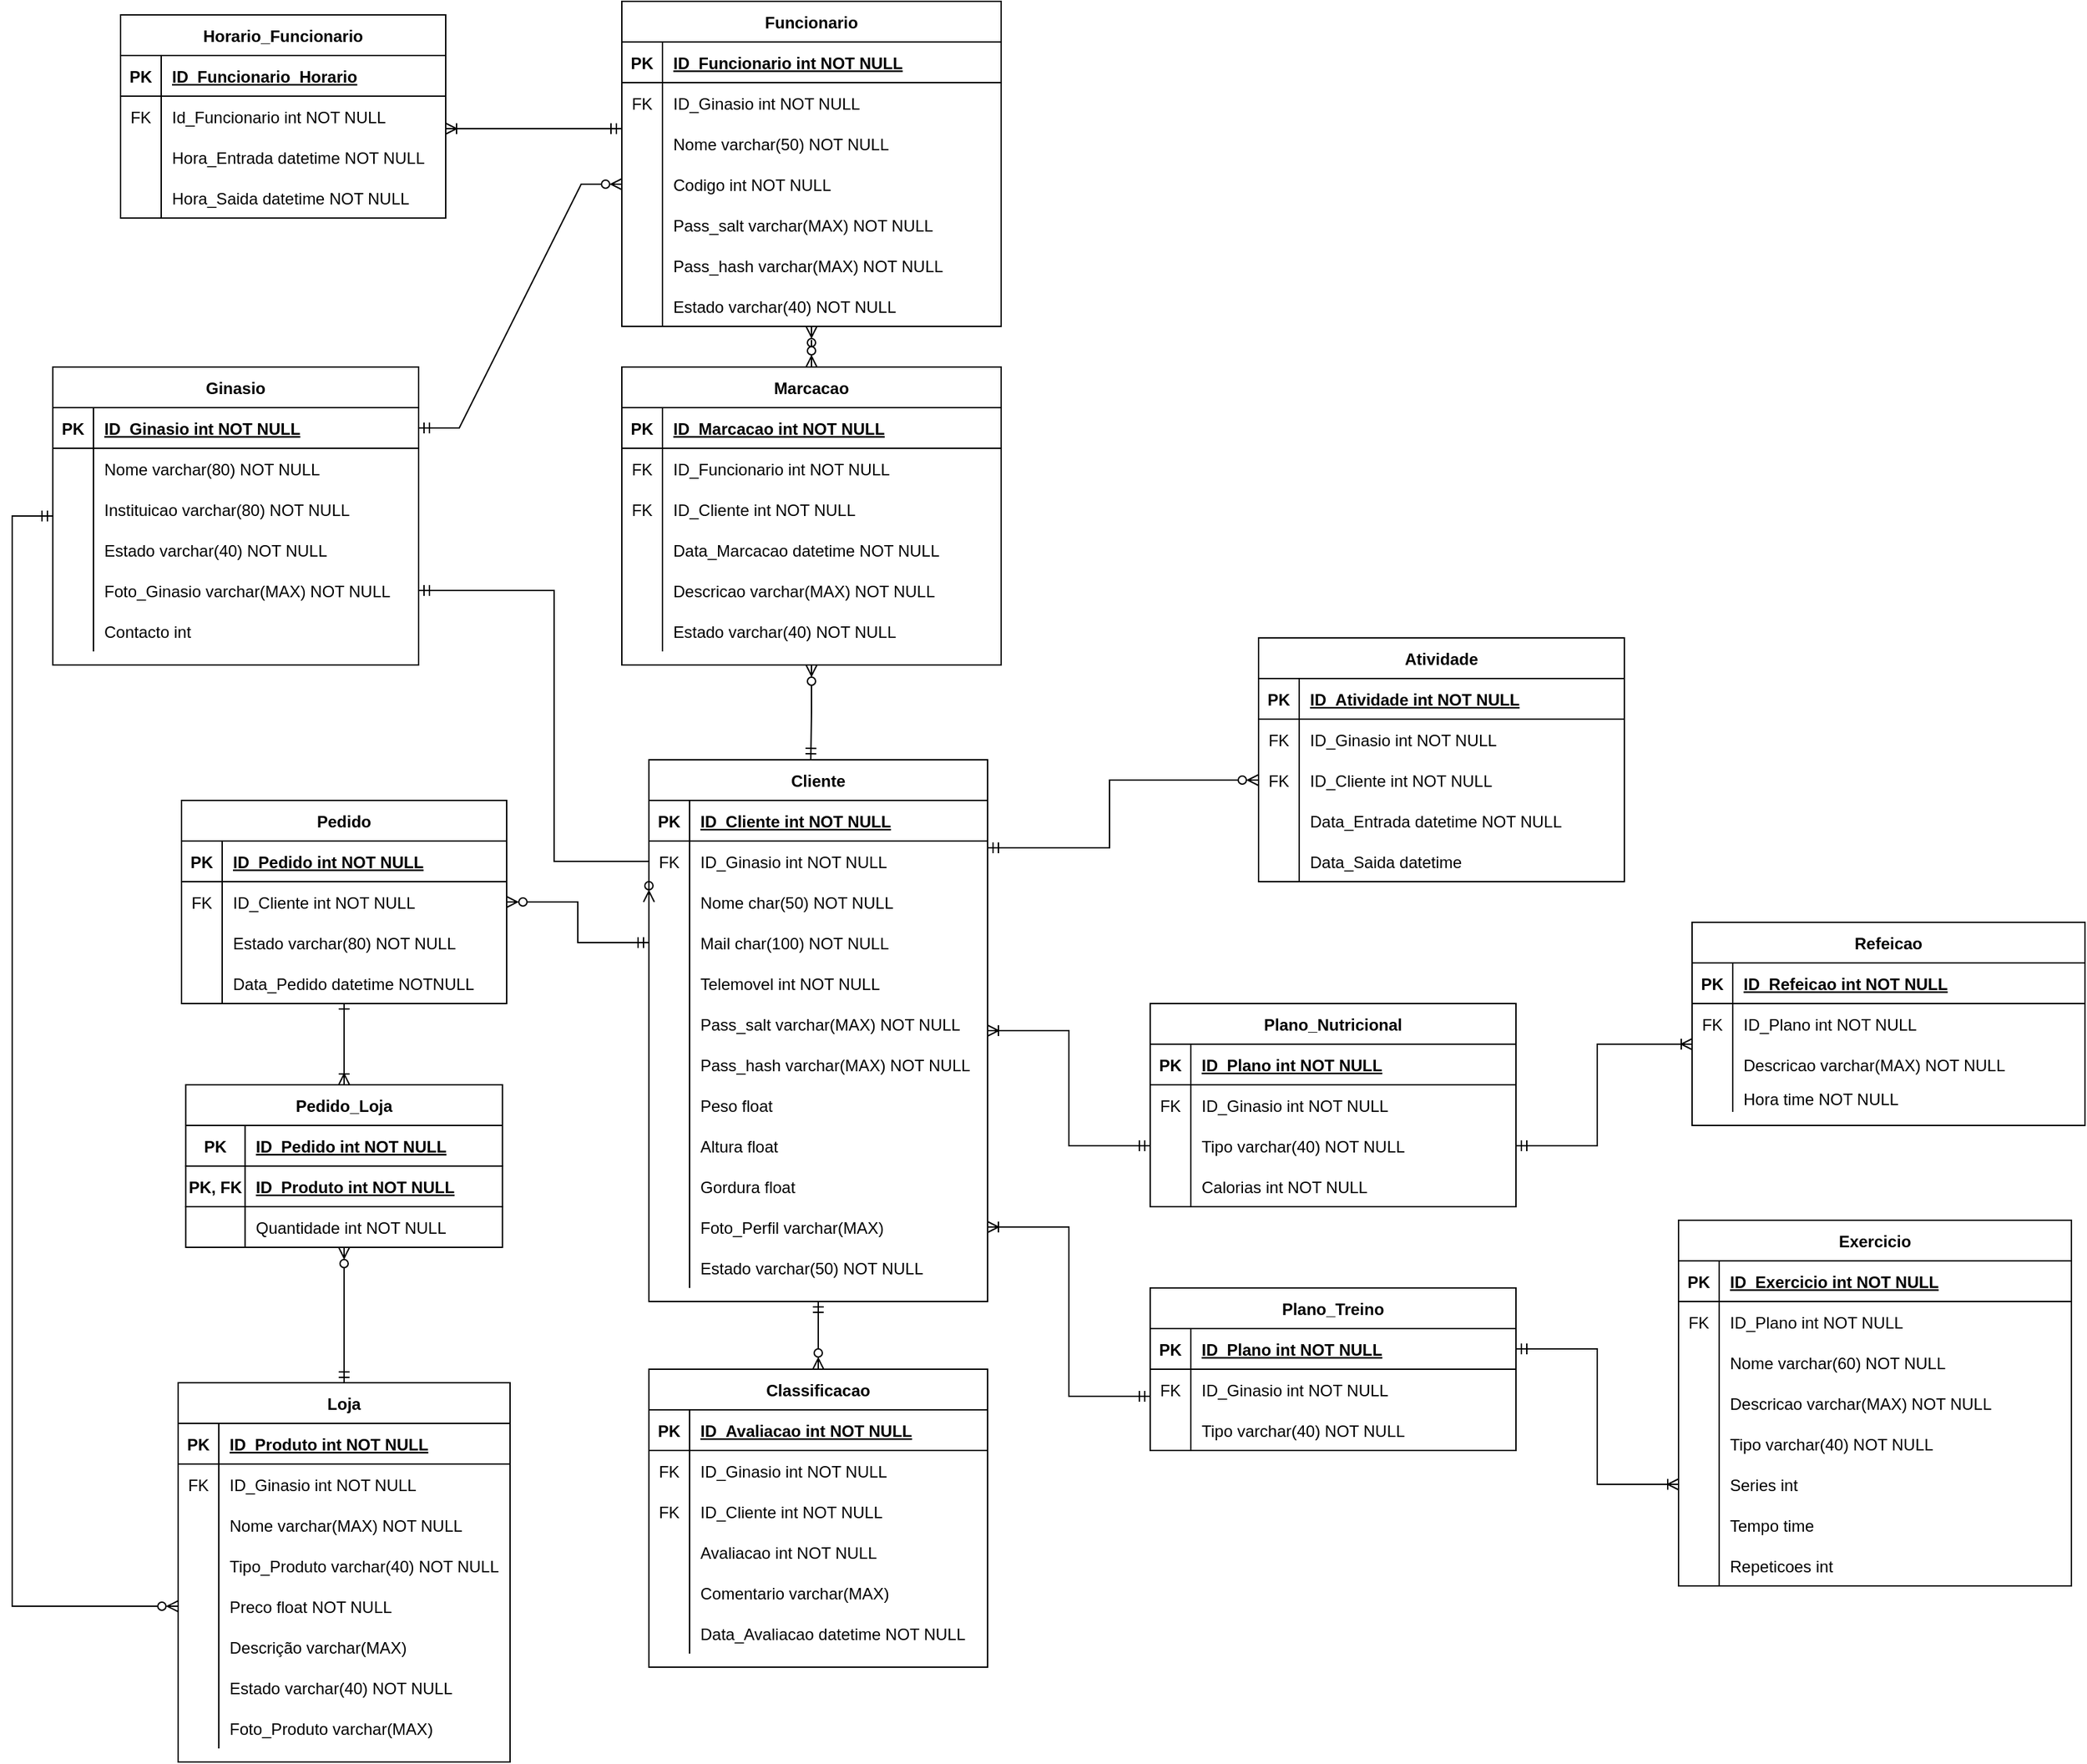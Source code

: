 <mxfile version="20.5.1" type="device"><diagram id="R2lEEEUBdFMjLlhIrx00" name="Page-1"><mxGraphModel dx="2231" dy="1856" grid="1" gridSize="10" guides="1" tooltips="1" connect="1" arrows="1" fold="1" page="1" pageScale="1" pageWidth="850" pageHeight="1100" math="0" shadow="0" extFonts="Permanent Marker^https://fonts.googleapis.com/css?family=Permanent+Marker"><root><mxCell id="0"/><mxCell id="1" parent="0"/><mxCell id="k7tFB2n0Ae5cOl9miFBX-222" style="edgeStyle=orthogonalEdgeStyle;rounded=0;orthogonalLoop=1;jettySize=auto;html=1;entryX=0.5;entryY=0;entryDx=0;entryDy=0;startArrow=ERmandOne;startFill=0;endArrow=ERzeroToMany;endFill=0;" parent="1" source="C-vyLk0tnHw3VtMMgP7b-23" target="k7tFB2n0Ae5cOl9miFBX-203" edge="1"><mxGeometry relative="1" as="geometry"/></mxCell><mxCell id="z6VsBCS8LM3Q_im8DiME-25" style="edgeStyle=orthogonalEdgeStyle;rounded=0;orthogonalLoop=1;jettySize=auto;html=1;startArrow=ERoneToMany;startFill=0;endArrow=ERmandOne;endFill=0;" parent="1" source="C-vyLk0tnHw3VtMMgP7b-23" target="k7tFB2n0Ae5cOl9miFBX-237" edge="1"><mxGeometry relative="1" as="geometry"/></mxCell><mxCell id="C-vyLk0tnHw3VtMMgP7b-23" value="Cliente" style="shape=table;startSize=30;container=1;collapsible=1;childLayout=tableLayout;fixedRows=1;rowLines=0;fontStyle=1;align=center;resizeLast=1;" parent="1" vertex="1"><mxGeometry x="120" y="120" width="250" height="400" as="geometry"><mxRectangle x="120" y="120" width="80" height="30" as="alternateBounds"/></mxGeometry></mxCell><mxCell id="C-vyLk0tnHw3VtMMgP7b-24" value="" style="shape=partialRectangle;collapsible=0;dropTarget=0;pointerEvents=0;fillColor=none;points=[[0,0.5],[1,0.5]];portConstraint=eastwest;top=0;left=0;right=0;bottom=1;" parent="C-vyLk0tnHw3VtMMgP7b-23" vertex="1"><mxGeometry y="30" width="250" height="30" as="geometry"/></mxCell><mxCell id="C-vyLk0tnHw3VtMMgP7b-25" value="PK" style="shape=partialRectangle;overflow=hidden;connectable=0;fillColor=none;top=0;left=0;bottom=0;right=0;fontStyle=1;" parent="C-vyLk0tnHw3VtMMgP7b-24" vertex="1"><mxGeometry width="30" height="30" as="geometry"><mxRectangle width="30" height="30" as="alternateBounds"/></mxGeometry></mxCell><mxCell id="C-vyLk0tnHw3VtMMgP7b-26" value="ID_Cliente int NOT NULL " style="shape=partialRectangle;overflow=hidden;connectable=0;fillColor=none;top=0;left=0;bottom=0;right=0;align=left;spacingLeft=6;fontStyle=5;" parent="C-vyLk0tnHw3VtMMgP7b-24" vertex="1"><mxGeometry x="30" width="220" height="30" as="geometry"><mxRectangle width="220" height="30" as="alternateBounds"/></mxGeometry></mxCell><mxCell id="-0urPJkhs2hihrPZxBtw-25" value="" style="shape=tableRow;horizontal=0;startSize=0;swimlaneHead=0;swimlaneBody=0;fillColor=none;collapsible=0;dropTarget=0;points=[[0,0.5],[1,0.5]];portConstraint=eastwest;top=0;left=0;right=0;bottom=0;" vertex="1" parent="C-vyLk0tnHw3VtMMgP7b-23"><mxGeometry y="60" width="250" height="30" as="geometry"/></mxCell><mxCell id="-0urPJkhs2hihrPZxBtw-26" value="FK" style="shape=partialRectangle;connectable=0;fillColor=none;top=0;left=0;bottom=0;right=0;editable=1;overflow=hidden;" vertex="1" parent="-0urPJkhs2hihrPZxBtw-25"><mxGeometry width="30" height="30" as="geometry"><mxRectangle width="30" height="30" as="alternateBounds"/></mxGeometry></mxCell><mxCell id="-0urPJkhs2hihrPZxBtw-27" value="ID_Ginasio int NOT NULL" style="shape=partialRectangle;connectable=0;fillColor=none;top=0;left=0;bottom=0;right=0;align=left;spacingLeft=6;overflow=hidden;" vertex="1" parent="-0urPJkhs2hihrPZxBtw-25"><mxGeometry x="30" width="220" height="30" as="geometry"><mxRectangle width="220" height="30" as="alternateBounds"/></mxGeometry></mxCell><mxCell id="C-vyLk0tnHw3VtMMgP7b-27" value="" style="shape=partialRectangle;collapsible=0;dropTarget=0;pointerEvents=0;fillColor=none;points=[[0,0.5],[1,0.5]];portConstraint=eastwest;top=0;left=0;right=0;bottom=0;" parent="C-vyLk0tnHw3VtMMgP7b-23" vertex="1"><mxGeometry y="90" width="250" height="30" as="geometry"/></mxCell><mxCell id="C-vyLk0tnHw3VtMMgP7b-28" value="" style="shape=partialRectangle;overflow=hidden;connectable=0;fillColor=none;top=0;left=0;bottom=0;right=0;" parent="C-vyLk0tnHw3VtMMgP7b-27" vertex="1"><mxGeometry width="30" height="30" as="geometry"><mxRectangle width="30" height="30" as="alternateBounds"/></mxGeometry></mxCell><mxCell id="C-vyLk0tnHw3VtMMgP7b-29" value="Nome char(50) NOT NULL" style="shape=partialRectangle;overflow=hidden;connectable=0;fillColor=none;top=0;left=0;bottom=0;right=0;align=left;spacingLeft=6;" parent="C-vyLk0tnHw3VtMMgP7b-27" vertex="1"><mxGeometry x="30" width="220" height="30" as="geometry"><mxRectangle width="220" height="30" as="alternateBounds"/></mxGeometry></mxCell><mxCell id="k7tFB2n0Ae5cOl9miFBX-39" value="" style="shape=tableRow;horizontal=0;startSize=0;swimlaneHead=0;swimlaneBody=0;fillColor=none;collapsible=0;dropTarget=0;points=[[0,0.5],[1,0.5]];portConstraint=eastwest;top=0;left=0;right=0;bottom=0;" parent="C-vyLk0tnHw3VtMMgP7b-23" vertex="1"><mxGeometry y="120" width="250" height="30" as="geometry"/></mxCell><mxCell id="k7tFB2n0Ae5cOl9miFBX-40" value="" style="shape=partialRectangle;connectable=0;fillColor=none;top=0;left=0;bottom=0;right=0;editable=1;overflow=hidden;" parent="k7tFB2n0Ae5cOl9miFBX-39" vertex="1"><mxGeometry width="30" height="30" as="geometry"><mxRectangle width="30" height="30" as="alternateBounds"/></mxGeometry></mxCell><mxCell id="k7tFB2n0Ae5cOl9miFBX-41" value="Mail char(100) NOT NULL" style="shape=partialRectangle;connectable=0;fillColor=none;top=0;left=0;bottom=0;right=0;align=left;spacingLeft=6;overflow=hidden;" parent="k7tFB2n0Ae5cOl9miFBX-39" vertex="1"><mxGeometry x="30" width="220" height="30" as="geometry"><mxRectangle width="220" height="30" as="alternateBounds"/></mxGeometry></mxCell><mxCell id="k7tFB2n0Ae5cOl9miFBX-42" value="" style="shape=tableRow;horizontal=0;startSize=0;swimlaneHead=0;swimlaneBody=0;fillColor=none;collapsible=0;dropTarget=0;points=[[0,0.5],[1,0.5]];portConstraint=eastwest;top=0;left=0;right=0;bottom=0;" parent="C-vyLk0tnHw3VtMMgP7b-23" vertex="1"><mxGeometry y="150" width="250" height="30" as="geometry"/></mxCell><mxCell id="k7tFB2n0Ae5cOl9miFBX-43" value="" style="shape=partialRectangle;connectable=0;fillColor=none;top=0;left=0;bottom=0;right=0;editable=1;overflow=hidden;" parent="k7tFB2n0Ae5cOl9miFBX-42" vertex="1"><mxGeometry width="30" height="30" as="geometry"><mxRectangle width="30" height="30" as="alternateBounds"/></mxGeometry></mxCell><mxCell id="k7tFB2n0Ae5cOl9miFBX-44" value="Telemovel int NOT NULL" style="shape=partialRectangle;connectable=0;fillColor=none;top=0;left=0;bottom=0;right=0;align=left;spacingLeft=6;overflow=hidden;" parent="k7tFB2n0Ae5cOl9miFBX-42" vertex="1"><mxGeometry x="30" width="220" height="30" as="geometry"><mxRectangle width="220" height="30" as="alternateBounds"/></mxGeometry></mxCell><mxCell id="k7tFB2n0Ae5cOl9miFBX-48" value="" style="shape=tableRow;horizontal=0;startSize=0;swimlaneHead=0;swimlaneBody=0;fillColor=none;collapsible=0;dropTarget=0;points=[[0,0.5],[1,0.5]];portConstraint=eastwest;top=0;left=0;right=0;bottom=0;" parent="C-vyLk0tnHw3VtMMgP7b-23" vertex="1"><mxGeometry y="180" width="250" height="30" as="geometry"/></mxCell><mxCell id="k7tFB2n0Ae5cOl9miFBX-49" value="" style="shape=partialRectangle;connectable=0;fillColor=none;top=0;left=0;bottom=0;right=0;editable=1;overflow=hidden;" parent="k7tFB2n0Ae5cOl9miFBX-48" vertex="1"><mxGeometry width="30" height="30" as="geometry"><mxRectangle width="30" height="30" as="alternateBounds"/></mxGeometry></mxCell><mxCell id="k7tFB2n0Ae5cOl9miFBX-50" value="Pass_salt varchar(MAX) NOT NULL" style="shape=partialRectangle;connectable=0;fillColor=none;top=0;left=0;bottom=0;right=0;align=left;spacingLeft=6;overflow=hidden;" parent="k7tFB2n0Ae5cOl9miFBX-48" vertex="1"><mxGeometry x="30" width="220" height="30" as="geometry"><mxRectangle width="220" height="30" as="alternateBounds"/></mxGeometry></mxCell><mxCell id="k7tFB2n0Ae5cOl9miFBX-45" value="" style="shape=tableRow;horizontal=0;startSize=0;swimlaneHead=0;swimlaneBody=0;fillColor=none;collapsible=0;dropTarget=0;points=[[0,0.5],[1,0.5]];portConstraint=eastwest;top=0;left=0;right=0;bottom=0;" parent="C-vyLk0tnHw3VtMMgP7b-23" vertex="1"><mxGeometry y="210" width="250" height="30" as="geometry"/></mxCell><mxCell id="k7tFB2n0Ae5cOl9miFBX-46" value="" style="shape=partialRectangle;connectable=0;fillColor=none;top=0;left=0;bottom=0;right=0;editable=1;overflow=hidden;" parent="k7tFB2n0Ae5cOl9miFBX-45" vertex="1"><mxGeometry width="30" height="30" as="geometry"><mxRectangle width="30" height="30" as="alternateBounds"/></mxGeometry></mxCell><mxCell id="k7tFB2n0Ae5cOl9miFBX-47" value="Pass_hash varchar(MAX) NOT NULL" style="shape=partialRectangle;connectable=0;fillColor=none;top=0;left=0;bottom=0;right=0;align=left;spacingLeft=6;overflow=hidden;" parent="k7tFB2n0Ae5cOl9miFBX-45" vertex="1"><mxGeometry x="30" width="220" height="30" as="geometry"><mxRectangle width="220" height="30" as="alternateBounds"/></mxGeometry></mxCell><mxCell id="k7tFB2n0Ae5cOl9miFBX-54" value="" style="shape=tableRow;horizontal=0;startSize=0;swimlaneHead=0;swimlaneBody=0;fillColor=none;collapsible=0;dropTarget=0;points=[[0,0.5],[1,0.5]];portConstraint=eastwest;top=0;left=0;right=0;bottom=0;" parent="C-vyLk0tnHw3VtMMgP7b-23" vertex="1"><mxGeometry y="240" width="250" height="30" as="geometry"/></mxCell><mxCell id="k7tFB2n0Ae5cOl9miFBX-55" value="" style="shape=partialRectangle;connectable=0;fillColor=none;top=0;left=0;bottom=0;right=0;editable=1;overflow=hidden;" parent="k7tFB2n0Ae5cOl9miFBX-54" vertex="1"><mxGeometry width="30" height="30" as="geometry"><mxRectangle width="30" height="30" as="alternateBounds"/></mxGeometry></mxCell><mxCell id="k7tFB2n0Ae5cOl9miFBX-56" value="Peso float" style="shape=partialRectangle;connectable=0;fillColor=none;top=0;left=0;bottom=0;right=0;align=left;spacingLeft=6;overflow=hidden;" parent="k7tFB2n0Ae5cOl9miFBX-54" vertex="1"><mxGeometry x="30" width="220" height="30" as="geometry"><mxRectangle width="220" height="30" as="alternateBounds"/></mxGeometry></mxCell><mxCell id="k7tFB2n0Ae5cOl9miFBX-36" value="" style="shape=tableRow;horizontal=0;startSize=0;swimlaneHead=0;swimlaneBody=0;fillColor=none;collapsible=0;dropTarget=0;points=[[0,0.5],[1,0.5]];portConstraint=eastwest;top=0;left=0;right=0;bottom=0;" parent="C-vyLk0tnHw3VtMMgP7b-23" vertex="1"><mxGeometry y="270" width="250" height="30" as="geometry"/></mxCell><mxCell id="k7tFB2n0Ae5cOl9miFBX-37" value="" style="shape=partialRectangle;connectable=0;fillColor=none;top=0;left=0;bottom=0;right=0;editable=1;overflow=hidden;" parent="k7tFB2n0Ae5cOl9miFBX-36" vertex="1"><mxGeometry width="30" height="30" as="geometry"><mxRectangle width="30" height="30" as="alternateBounds"/></mxGeometry></mxCell><mxCell id="k7tFB2n0Ae5cOl9miFBX-38" value="Altura float" style="shape=partialRectangle;connectable=0;fillColor=none;top=0;left=0;bottom=0;right=0;align=left;spacingLeft=6;overflow=hidden;" parent="k7tFB2n0Ae5cOl9miFBX-36" vertex="1"><mxGeometry x="30" width="220" height="30" as="geometry"><mxRectangle width="220" height="30" as="alternateBounds"/></mxGeometry></mxCell><mxCell id="k7tFB2n0Ae5cOl9miFBX-51" value="" style="shape=tableRow;horizontal=0;startSize=0;swimlaneHead=0;swimlaneBody=0;fillColor=none;collapsible=0;dropTarget=0;points=[[0,0.5],[1,0.5]];portConstraint=eastwest;top=0;left=0;right=0;bottom=0;" parent="C-vyLk0tnHw3VtMMgP7b-23" vertex="1"><mxGeometry y="300" width="250" height="30" as="geometry"/></mxCell><mxCell id="k7tFB2n0Ae5cOl9miFBX-52" value="" style="shape=partialRectangle;connectable=0;fillColor=none;top=0;left=0;bottom=0;right=0;editable=1;overflow=hidden;" parent="k7tFB2n0Ae5cOl9miFBX-51" vertex="1"><mxGeometry width="30" height="30" as="geometry"><mxRectangle width="30" height="30" as="alternateBounds"/></mxGeometry></mxCell><mxCell id="k7tFB2n0Ae5cOl9miFBX-53" value="Gordura float" style="shape=partialRectangle;connectable=0;fillColor=none;top=0;left=0;bottom=0;right=0;align=left;spacingLeft=6;overflow=hidden;" parent="k7tFB2n0Ae5cOl9miFBX-51" vertex="1"><mxGeometry x="30" width="220" height="30" as="geometry"><mxRectangle width="220" height="30" as="alternateBounds"/></mxGeometry></mxCell><mxCell id="k7tFB2n0Ae5cOl9miFBX-57" value="" style="shape=tableRow;horizontal=0;startSize=0;swimlaneHead=0;swimlaneBody=0;fillColor=none;collapsible=0;dropTarget=0;points=[[0,0.5],[1,0.5]];portConstraint=eastwest;top=0;left=0;right=0;bottom=0;" parent="C-vyLk0tnHw3VtMMgP7b-23" vertex="1"><mxGeometry y="330" width="250" height="30" as="geometry"/></mxCell><mxCell id="k7tFB2n0Ae5cOl9miFBX-58" value="" style="shape=partialRectangle;connectable=0;fillColor=none;top=0;left=0;bottom=0;right=0;editable=1;overflow=hidden;" parent="k7tFB2n0Ae5cOl9miFBX-57" vertex="1"><mxGeometry width="30" height="30" as="geometry"><mxRectangle width="30" height="30" as="alternateBounds"/></mxGeometry></mxCell><mxCell id="k7tFB2n0Ae5cOl9miFBX-59" value="Foto_Perfil varchar(MAX)" style="shape=partialRectangle;connectable=0;fillColor=none;top=0;left=0;bottom=0;right=0;align=left;spacingLeft=6;overflow=hidden;" parent="k7tFB2n0Ae5cOl9miFBX-57" vertex="1"><mxGeometry x="30" width="220" height="30" as="geometry"><mxRectangle width="220" height="30" as="alternateBounds"/></mxGeometry></mxCell><mxCell id="k7tFB2n0Ae5cOl9miFBX-60" value="" style="shape=tableRow;horizontal=0;startSize=0;swimlaneHead=0;swimlaneBody=0;fillColor=none;collapsible=0;dropTarget=0;points=[[0,0.5],[1,0.5]];portConstraint=eastwest;top=0;left=0;right=0;bottom=0;" parent="C-vyLk0tnHw3VtMMgP7b-23" vertex="1"><mxGeometry y="360" width="250" height="30" as="geometry"/></mxCell><mxCell id="k7tFB2n0Ae5cOl9miFBX-61" value="" style="shape=partialRectangle;connectable=0;fillColor=none;top=0;left=0;bottom=0;right=0;editable=1;overflow=hidden;" parent="k7tFB2n0Ae5cOl9miFBX-60" vertex="1"><mxGeometry width="30" height="30" as="geometry"><mxRectangle width="30" height="30" as="alternateBounds"/></mxGeometry></mxCell><mxCell id="k7tFB2n0Ae5cOl9miFBX-62" value="Estado varchar(50) NOT NULL" style="shape=partialRectangle;connectable=0;fillColor=none;top=0;left=0;bottom=0;right=0;align=left;spacingLeft=6;overflow=hidden;" parent="k7tFB2n0Ae5cOl9miFBX-60" vertex="1"><mxGeometry x="30" width="220" height="30" as="geometry"><mxRectangle width="220" height="30" as="alternateBounds"/></mxGeometry></mxCell><mxCell id="k7tFB2n0Ae5cOl9miFBX-86" value="Atividade" style="shape=table;startSize=30;container=1;collapsible=1;childLayout=tableLayout;fixedRows=1;rowLines=0;fontStyle=1;align=center;resizeLast=1;" parent="1" vertex="1"><mxGeometry x="570" y="30" width="270" height="180" as="geometry"/></mxCell><mxCell id="k7tFB2n0Ae5cOl9miFBX-87" value="" style="shape=tableRow;horizontal=0;startSize=0;swimlaneHead=0;swimlaneBody=0;fillColor=none;collapsible=0;dropTarget=0;points=[[0,0.5],[1,0.5]];portConstraint=eastwest;top=0;left=0;right=0;bottom=1;" parent="k7tFB2n0Ae5cOl9miFBX-86" vertex="1"><mxGeometry y="30" width="270" height="30" as="geometry"/></mxCell><mxCell id="k7tFB2n0Ae5cOl9miFBX-88" value="PK" style="shape=partialRectangle;connectable=0;fillColor=none;top=0;left=0;bottom=0;right=0;fontStyle=1;overflow=hidden;" parent="k7tFB2n0Ae5cOl9miFBX-87" vertex="1"><mxGeometry width="30" height="30" as="geometry"><mxRectangle width="30" height="30" as="alternateBounds"/></mxGeometry></mxCell><mxCell id="k7tFB2n0Ae5cOl9miFBX-89" value="ID_Atividade int NOT NULL" style="shape=partialRectangle;connectable=0;fillColor=none;top=0;left=0;bottom=0;right=0;align=left;spacingLeft=6;fontStyle=5;overflow=hidden;" parent="k7tFB2n0Ae5cOl9miFBX-87" vertex="1"><mxGeometry x="30" width="240" height="30" as="geometry"><mxRectangle width="240" height="30" as="alternateBounds"/></mxGeometry></mxCell><mxCell id="-0urPJkhs2hihrPZxBtw-20" value="" style="shape=tableRow;horizontal=0;startSize=0;swimlaneHead=0;swimlaneBody=0;fillColor=none;collapsible=0;dropTarget=0;points=[[0,0.5],[1,0.5]];portConstraint=eastwest;top=0;left=0;right=0;bottom=0;" vertex="1" parent="k7tFB2n0Ae5cOl9miFBX-86"><mxGeometry y="60" width="270" height="30" as="geometry"/></mxCell><mxCell id="-0urPJkhs2hihrPZxBtw-21" value="FK" style="shape=partialRectangle;connectable=0;fillColor=none;top=0;left=0;bottom=0;right=0;fontStyle=0;overflow=hidden;" vertex="1" parent="-0urPJkhs2hihrPZxBtw-20"><mxGeometry width="30" height="30" as="geometry"><mxRectangle width="30" height="30" as="alternateBounds"/></mxGeometry></mxCell><mxCell id="-0urPJkhs2hihrPZxBtw-22" value="ID_Ginasio int NOT NULL" style="shape=partialRectangle;connectable=0;fillColor=none;top=0;left=0;bottom=0;right=0;align=left;spacingLeft=6;fontStyle=0;overflow=hidden;" vertex="1" parent="-0urPJkhs2hihrPZxBtw-20"><mxGeometry x="30" width="240" height="30" as="geometry"><mxRectangle width="240" height="30" as="alternateBounds"/></mxGeometry></mxCell><mxCell id="k7tFB2n0Ae5cOl9miFBX-90" value="" style="shape=tableRow;horizontal=0;startSize=0;swimlaneHead=0;swimlaneBody=0;fillColor=none;collapsible=0;dropTarget=0;points=[[0,0.5],[1,0.5]];portConstraint=eastwest;top=0;left=0;right=0;bottom=0;" parent="k7tFB2n0Ae5cOl9miFBX-86" vertex="1"><mxGeometry y="90" width="270" height="30" as="geometry"/></mxCell><mxCell id="k7tFB2n0Ae5cOl9miFBX-91" value="FK" style="shape=partialRectangle;connectable=0;fillColor=none;top=0;left=0;bottom=0;right=0;editable=1;overflow=hidden;" parent="k7tFB2n0Ae5cOl9miFBX-90" vertex="1"><mxGeometry width="30" height="30" as="geometry"><mxRectangle width="30" height="30" as="alternateBounds"/></mxGeometry></mxCell><mxCell id="k7tFB2n0Ae5cOl9miFBX-92" value="ID_Cliente int NOT NULL" style="shape=partialRectangle;connectable=0;fillColor=none;top=0;left=0;bottom=0;right=0;align=left;spacingLeft=6;overflow=hidden;" parent="k7tFB2n0Ae5cOl9miFBX-90" vertex="1"><mxGeometry x="30" width="240" height="30" as="geometry"><mxRectangle width="240" height="30" as="alternateBounds"/></mxGeometry></mxCell><mxCell id="k7tFB2n0Ae5cOl9miFBX-93" value="" style="shape=tableRow;horizontal=0;startSize=0;swimlaneHead=0;swimlaneBody=0;fillColor=none;collapsible=0;dropTarget=0;points=[[0,0.5],[1,0.5]];portConstraint=eastwest;top=0;left=0;right=0;bottom=0;" parent="k7tFB2n0Ae5cOl9miFBX-86" vertex="1"><mxGeometry y="120" width="270" height="30" as="geometry"/></mxCell><mxCell id="k7tFB2n0Ae5cOl9miFBX-94" value="" style="shape=partialRectangle;connectable=0;fillColor=none;top=0;left=0;bottom=0;right=0;editable=1;overflow=hidden;" parent="k7tFB2n0Ae5cOl9miFBX-93" vertex="1"><mxGeometry width="30" height="30" as="geometry"><mxRectangle width="30" height="30" as="alternateBounds"/></mxGeometry></mxCell><mxCell id="k7tFB2n0Ae5cOl9miFBX-95" value="Data_Entrada datetime NOT NULL" style="shape=partialRectangle;connectable=0;fillColor=none;top=0;left=0;bottom=0;right=0;align=left;spacingLeft=6;overflow=hidden;" parent="k7tFB2n0Ae5cOl9miFBX-93" vertex="1"><mxGeometry x="30" width="240" height="30" as="geometry"><mxRectangle width="240" height="30" as="alternateBounds"/></mxGeometry></mxCell><mxCell id="z6VsBCS8LM3Q_im8DiME-20" value="" style="shape=tableRow;horizontal=0;startSize=0;swimlaneHead=0;swimlaneBody=0;fillColor=none;collapsible=0;dropTarget=0;points=[[0,0.5],[1,0.5]];portConstraint=eastwest;top=0;left=0;right=0;bottom=0;" parent="k7tFB2n0Ae5cOl9miFBX-86" vertex="1"><mxGeometry y="150" width="270" height="30" as="geometry"/></mxCell><mxCell id="z6VsBCS8LM3Q_im8DiME-21" value="" style="shape=partialRectangle;connectable=0;fillColor=none;top=0;left=0;bottom=0;right=0;editable=1;overflow=hidden;" parent="z6VsBCS8LM3Q_im8DiME-20" vertex="1"><mxGeometry width="30" height="30" as="geometry"><mxRectangle width="30" height="30" as="alternateBounds"/></mxGeometry></mxCell><mxCell id="z6VsBCS8LM3Q_im8DiME-22" value="Data_Saida datetime" style="shape=partialRectangle;connectable=0;fillColor=none;top=0;left=0;bottom=0;right=0;align=left;spacingLeft=6;overflow=hidden;" parent="z6VsBCS8LM3Q_im8DiME-20" vertex="1"><mxGeometry x="30" width="240" height="30" as="geometry"><mxRectangle width="240" height="30" as="alternateBounds"/></mxGeometry></mxCell><mxCell id="k7tFB2n0Ae5cOl9miFBX-99" style="edgeStyle=orthogonalEdgeStyle;rounded=0;orthogonalLoop=1;jettySize=auto;html=1;entryX=0;entryY=0.5;entryDx=0;entryDy=0;startArrow=ERmandOne;startFill=0;endArrow=ERzeroToMany;endFill=0;" parent="1" target="k7tFB2n0Ae5cOl9miFBX-90" edge="1"><mxGeometry relative="1" as="geometry"><mxPoint x="370" y="185" as="sourcePoint"/><Array as="points"><mxPoint x="460" y="185"/><mxPoint x="460" y="135"/></Array></mxGeometry></mxCell><mxCell id="k7tFB2n0Ae5cOl9miFBX-133" style="edgeStyle=orthogonalEdgeStyle;rounded=0;orthogonalLoop=1;jettySize=auto;html=1;entryX=0.5;entryY=0;entryDx=0;entryDy=0;startArrow=ERone;startFill=0;endArrow=ERoneToMany;endFill=0;" parent="1" source="k7tFB2n0Ae5cOl9miFBX-106" target="k7tFB2n0Ae5cOl9miFBX-138" edge="1"><mxGeometry relative="1" as="geometry"/></mxCell><mxCell id="k7tFB2n0Ae5cOl9miFBX-106" value="Pedido" style="shape=table;startSize=30;container=1;collapsible=1;childLayout=tableLayout;fixedRows=1;rowLines=0;fontStyle=1;align=center;resizeLast=1;" parent="1" vertex="1"><mxGeometry x="-225" y="150" width="240" height="150" as="geometry"/></mxCell><mxCell id="k7tFB2n0Ae5cOl9miFBX-107" value="" style="shape=tableRow;horizontal=0;startSize=0;swimlaneHead=0;swimlaneBody=0;fillColor=none;collapsible=0;dropTarget=0;points=[[0,0.5],[1,0.5]];portConstraint=eastwest;top=0;left=0;right=0;bottom=1;" parent="k7tFB2n0Ae5cOl9miFBX-106" vertex="1"><mxGeometry y="30" width="240" height="30" as="geometry"/></mxCell><mxCell id="k7tFB2n0Ae5cOl9miFBX-108" value="PK" style="shape=partialRectangle;connectable=0;fillColor=none;top=0;left=0;bottom=0;right=0;fontStyle=1;overflow=hidden;" parent="k7tFB2n0Ae5cOl9miFBX-107" vertex="1"><mxGeometry width="30" height="30" as="geometry"><mxRectangle width="30" height="30" as="alternateBounds"/></mxGeometry></mxCell><mxCell id="k7tFB2n0Ae5cOl9miFBX-109" value="ID_Pedido int NOT NULL" style="shape=partialRectangle;connectable=0;fillColor=none;top=0;left=0;bottom=0;right=0;align=left;spacingLeft=6;fontStyle=5;overflow=hidden;" parent="k7tFB2n0Ae5cOl9miFBX-107" vertex="1"><mxGeometry x="30" width="210" height="30" as="geometry"><mxRectangle width="210" height="30" as="alternateBounds"/></mxGeometry></mxCell><mxCell id="k7tFB2n0Ae5cOl9miFBX-134" value="" style="shape=tableRow;horizontal=0;startSize=0;swimlaneHead=0;swimlaneBody=0;fillColor=none;collapsible=0;dropTarget=0;points=[[0,0.5],[1,0.5]];portConstraint=eastwest;top=0;left=0;right=0;bottom=0;" parent="k7tFB2n0Ae5cOl9miFBX-106" vertex="1"><mxGeometry y="60" width="240" height="30" as="geometry"/></mxCell><mxCell id="k7tFB2n0Ae5cOl9miFBX-135" value="FK" style="shape=partialRectangle;connectable=0;fillColor=none;top=0;left=0;bottom=0;right=0;fontStyle=0;overflow=hidden;" parent="k7tFB2n0Ae5cOl9miFBX-134" vertex="1"><mxGeometry width="30" height="30" as="geometry"><mxRectangle width="30" height="30" as="alternateBounds"/></mxGeometry></mxCell><mxCell id="k7tFB2n0Ae5cOl9miFBX-136" value="ID_Cliente int NOT NULL" style="shape=partialRectangle;connectable=0;fillColor=none;top=0;left=0;bottom=0;right=0;align=left;spacingLeft=6;fontStyle=0;overflow=hidden;" parent="k7tFB2n0Ae5cOl9miFBX-134" vertex="1"><mxGeometry x="30" width="210" height="30" as="geometry"><mxRectangle width="210" height="30" as="alternateBounds"/></mxGeometry></mxCell><mxCell id="k7tFB2n0Ae5cOl9miFBX-113" value="" style="shape=tableRow;horizontal=0;startSize=0;swimlaneHead=0;swimlaneBody=0;fillColor=none;collapsible=0;dropTarget=0;points=[[0,0.5],[1,0.5]];portConstraint=eastwest;top=0;left=0;right=0;bottom=0;" parent="k7tFB2n0Ae5cOl9miFBX-106" vertex="1"><mxGeometry y="90" width="240" height="30" as="geometry"/></mxCell><mxCell id="k7tFB2n0Ae5cOl9miFBX-114" value="" style="shape=partialRectangle;connectable=0;fillColor=none;top=0;left=0;bottom=0;right=0;editable=1;overflow=hidden;" parent="k7tFB2n0Ae5cOl9miFBX-113" vertex="1"><mxGeometry width="30" height="30" as="geometry"><mxRectangle width="30" height="30" as="alternateBounds"/></mxGeometry></mxCell><mxCell id="k7tFB2n0Ae5cOl9miFBX-115" value="Estado varchar(80) NOT NULL" style="shape=partialRectangle;connectable=0;fillColor=none;top=0;left=0;bottom=0;right=0;align=left;spacingLeft=6;overflow=hidden;" parent="k7tFB2n0Ae5cOl9miFBX-113" vertex="1"><mxGeometry x="30" width="210" height="30" as="geometry"><mxRectangle width="210" height="30" as="alternateBounds"/></mxGeometry></mxCell><mxCell id="k7tFB2n0Ae5cOl9miFBX-170" value="" style="shape=tableRow;horizontal=0;startSize=0;swimlaneHead=0;swimlaneBody=0;fillColor=none;collapsible=0;dropTarget=0;points=[[0,0.5],[1,0.5]];portConstraint=eastwest;top=0;left=0;right=0;bottom=0;" parent="k7tFB2n0Ae5cOl9miFBX-106" vertex="1"><mxGeometry y="120" width="240" height="30" as="geometry"/></mxCell><mxCell id="k7tFB2n0Ae5cOl9miFBX-171" value="" style="shape=partialRectangle;connectable=0;fillColor=none;top=0;left=0;bottom=0;right=0;editable=1;overflow=hidden;" parent="k7tFB2n0Ae5cOl9miFBX-170" vertex="1"><mxGeometry width="30" height="30" as="geometry"><mxRectangle width="30" height="30" as="alternateBounds"/></mxGeometry></mxCell><mxCell id="k7tFB2n0Ae5cOl9miFBX-172" value="Data_Pedido datetime NOTNULL" style="shape=partialRectangle;connectable=0;fillColor=none;top=0;left=0;bottom=0;right=0;align=left;spacingLeft=6;overflow=hidden;" parent="k7tFB2n0Ae5cOl9miFBX-170" vertex="1"><mxGeometry x="30" width="210" height="30" as="geometry"><mxRectangle width="210" height="30" as="alternateBounds"/></mxGeometry></mxCell><mxCell id="k7tFB2n0Ae5cOl9miFBX-119" style="edgeStyle=orthogonalEdgeStyle;rounded=0;orthogonalLoop=1;jettySize=auto;html=1;exitX=0;exitY=0.5;exitDx=0;exitDy=0;startArrow=ERmandOne;startFill=0;endArrow=ERzeroToMany;endFill=0;entryX=1;entryY=0.5;entryDx=0;entryDy=0;" parent="1" source="k7tFB2n0Ae5cOl9miFBX-39" target="k7tFB2n0Ae5cOl9miFBX-134" edge="1"><mxGeometry relative="1" as="geometry"><mxPoint y="255" as="targetPoint"/></mxGeometry></mxCell><mxCell id="k7tFB2n0Ae5cOl9miFBX-120" value="Loja" style="shape=table;startSize=30;container=1;collapsible=1;childLayout=tableLayout;fixedRows=1;rowLines=0;fontStyle=1;align=center;resizeLast=1;" parent="1" vertex="1"><mxGeometry x="-227.5" y="580" width="245" height="280" as="geometry"/></mxCell><mxCell id="k7tFB2n0Ae5cOl9miFBX-121" value="" style="shape=tableRow;horizontal=0;startSize=0;swimlaneHead=0;swimlaneBody=0;fillColor=none;collapsible=0;dropTarget=0;points=[[0,0.5],[1,0.5]];portConstraint=eastwest;top=0;left=0;right=0;bottom=1;" parent="k7tFB2n0Ae5cOl9miFBX-120" vertex="1"><mxGeometry y="30" width="245" height="30" as="geometry"/></mxCell><mxCell id="k7tFB2n0Ae5cOl9miFBX-122" value="PK" style="shape=partialRectangle;connectable=0;fillColor=none;top=0;left=0;bottom=0;right=0;fontStyle=1;overflow=hidden;" parent="k7tFB2n0Ae5cOl9miFBX-121" vertex="1"><mxGeometry width="30" height="30" as="geometry"><mxRectangle width="30" height="30" as="alternateBounds"/></mxGeometry></mxCell><mxCell id="k7tFB2n0Ae5cOl9miFBX-123" value="ID_Produto int NOT NULL" style="shape=partialRectangle;connectable=0;fillColor=none;top=0;left=0;bottom=0;right=0;align=left;spacingLeft=6;fontStyle=5;overflow=hidden;" parent="k7tFB2n0Ae5cOl9miFBX-121" vertex="1"><mxGeometry x="30" width="215" height="30" as="geometry"><mxRectangle width="215" height="30" as="alternateBounds"/></mxGeometry></mxCell><mxCell id="-0urPJkhs2hihrPZxBtw-15" value="" style="shape=tableRow;horizontal=0;startSize=0;swimlaneHead=0;swimlaneBody=0;fillColor=none;collapsible=0;dropTarget=0;points=[[0,0.5],[1,0.5]];portConstraint=eastwest;top=0;left=0;right=0;bottom=0;" vertex="1" parent="k7tFB2n0Ae5cOl9miFBX-120"><mxGeometry y="60" width="245" height="30" as="geometry"/></mxCell><mxCell id="-0urPJkhs2hihrPZxBtw-16" value="FK" style="shape=partialRectangle;connectable=0;fillColor=none;top=0;left=0;bottom=0;right=0;editable=1;overflow=hidden;" vertex="1" parent="-0urPJkhs2hihrPZxBtw-15"><mxGeometry width="30" height="30" as="geometry"><mxRectangle width="30" height="30" as="alternateBounds"/></mxGeometry></mxCell><mxCell id="-0urPJkhs2hihrPZxBtw-17" value="ID_Ginasio int NOT NULL" style="shape=partialRectangle;connectable=0;fillColor=none;top=0;left=0;bottom=0;right=0;align=left;spacingLeft=6;overflow=hidden;" vertex="1" parent="-0urPJkhs2hihrPZxBtw-15"><mxGeometry x="30" width="215" height="30" as="geometry"><mxRectangle width="215" height="30" as="alternateBounds"/></mxGeometry></mxCell><mxCell id="z6VsBCS8LM3Q_im8DiME-2" value="" style="shape=tableRow;horizontal=0;startSize=0;swimlaneHead=0;swimlaneBody=0;fillColor=none;collapsible=0;dropTarget=0;points=[[0,0.5],[1,0.5]];portConstraint=eastwest;top=0;left=0;right=0;bottom=0;" parent="k7tFB2n0Ae5cOl9miFBX-120" vertex="1"><mxGeometry y="90" width="245" height="30" as="geometry"/></mxCell><mxCell id="z6VsBCS8LM3Q_im8DiME-3" value="" style="shape=partialRectangle;connectable=0;fillColor=none;top=0;left=0;bottom=0;right=0;editable=1;overflow=hidden;" parent="z6VsBCS8LM3Q_im8DiME-2" vertex="1"><mxGeometry width="30" height="30" as="geometry"><mxRectangle width="30" height="30" as="alternateBounds"/></mxGeometry></mxCell><mxCell id="z6VsBCS8LM3Q_im8DiME-4" value="Nome varchar(MAX) NOT NULL" style="shape=partialRectangle;connectable=0;fillColor=none;top=0;left=0;bottom=0;right=0;align=left;spacingLeft=6;overflow=hidden;" parent="z6VsBCS8LM3Q_im8DiME-2" vertex="1"><mxGeometry x="30" width="215" height="30" as="geometry"><mxRectangle width="215" height="30" as="alternateBounds"/></mxGeometry></mxCell><mxCell id="z6VsBCS8LM3Q_im8DiME-107" value="" style="shape=tableRow;horizontal=0;startSize=0;swimlaneHead=0;swimlaneBody=0;fillColor=none;collapsible=0;dropTarget=0;points=[[0,0.5],[1,0.5]];portConstraint=eastwest;top=0;left=0;right=0;bottom=0;" parent="k7tFB2n0Ae5cOl9miFBX-120" vertex="1"><mxGeometry y="120" width="245" height="30" as="geometry"/></mxCell><mxCell id="z6VsBCS8LM3Q_im8DiME-108" value="" style="shape=partialRectangle;connectable=0;fillColor=none;top=0;left=0;bottom=0;right=0;editable=1;overflow=hidden;" parent="z6VsBCS8LM3Q_im8DiME-107" vertex="1"><mxGeometry width="30" height="30" as="geometry"><mxRectangle width="30" height="30" as="alternateBounds"/></mxGeometry></mxCell><mxCell id="z6VsBCS8LM3Q_im8DiME-109" value="Tipo_Produto varchar(40) NOT NULL" style="shape=partialRectangle;connectable=0;fillColor=none;top=0;left=0;bottom=0;right=0;align=left;spacingLeft=6;overflow=hidden;" parent="z6VsBCS8LM3Q_im8DiME-107" vertex="1"><mxGeometry x="30" width="215" height="30" as="geometry"><mxRectangle width="215" height="30" as="alternateBounds"/></mxGeometry></mxCell><mxCell id="k7tFB2n0Ae5cOl9miFBX-124" value="" style="shape=tableRow;horizontal=0;startSize=0;swimlaneHead=0;swimlaneBody=0;fillColor=none;collapsible=0;dropTarget=0;points=[[0,0.5],[1,0.5]];portConstraint=eastwest;top=0;left=0;right=0;bottom=0;" parent="k7tFB2n0Ae5cOl9miFBX-120" vertex="1"><mxGeometry y="150" width="245" height="30" as="geometry"/></mxCell><mxCell id="k7tFB2n0Ae5cOl9miFBX-125" value="" style="shape=partialRectangle;connectable=0;fillColor=none;top=0;left=0;bottom=0;right=0;editable=1;overflow=hidden;" parent="k7tFB2n0Ae5cOl9miFBX-124" vertex="1"><mxGeometry width="30" height="30" as="geometry"><mxRectangle width="30" height="30" as="alternateBounds"/></mxGeometry></mxCell><mxCell id="k7tFB2n0Ae5cOl9miFBX-126" value="Preco float NOT NULL" style="shape=partialRectangle;connectable=0;fillColor=none;top=0;left=0;bottom=0;right=0;align=left;spacingLeft=6;overflow=hidden;" parent="k7tFB2n0Ae5cOl9miFBX-124" vertex="1"><mxGeometry x="30" width="215" height="30" as="geometry"><mxRectangle width="215" height="30" as="alternateBounds"/></mxGeometry></mxCell><mxCell id="k7tFB2n0Ae5cOl9miFBX-167" value="" style="shape=tableRow;horizontal=0;startSize=0;swimlaneHead=0;swimlaneBody=0;fillColor=none;collapsible=0;dropTarget=0;points=[[0,0.5],[1,0.5]];portConstraint=eastwest;top=0;left=0;right=0;bottom=0;" parent="k7tFB2n0Ae5cOl9miFBX-120" vertex="1"><mxGeometry y="180" width="245" height="30" as="geometry"/></mxCell><mxCell id="k7tFB2n0Ae5cOl9miFBX-168" value="" style="shape=partialRectangle;connectable=0;fillColor=none;top=0;left=0;bottom=0;right=0;editable=1;overflow=hidden;" parent="k7tFB2n0Ae5cOl9miFBX-167" vertex="1"><mxGeometry width="30" height="30" as="geometry"><mxRectangle width="30" height="30" as="alternateBounds"/></mxGeometry></mxCell><mxCell id="k7tFB2n0Ae5cOl9miFBX-169" value="Descrição varchar(MAX)" style="shape=partialRectangle;connectable=0;fillColor=none;top=0;left=0;bottom=0;right=0;align=left;spacingLeft=6;overflow=hidden;" parent="k7tFB2n0Ae5cOl9miFBX-167" vertex="1"><mxGeometry x="30" width="215" height="30" as="geometry"><mxRectangle width="215" height="30" as="alternateBounds"/></mxGeometry></mxCell><mxCell id="z6VsBCS8LM3Q_im8DiME-58" value="" style="shape=tableRow;horizontal=0;startSize=0;swimlaneHead=0;swimlaneBody=0;fillColor=none;collapsible=0;dropTarget=0;points=[[0,0.5],[1,0.5]];portConstraint=eastwest;top=0;left=0;right=0;bottom=0;" parent="k7tFB2n0Ae5cOl9miFBX-120" vertex="1"><mxGeometry y="210" width="245" height="30" as="geometry"/></mxCell><mxCell id="z6VsBCS8LM3Q_im8DiME-59" value="" style="shape=partialRectangle;connectable=0;fillColor=none;top=0;left=0;bottom=0;right=0;editable=1;overflow=hidden;" parent="z6VsBCS8LM3Q_im8DiME-58" vertex="1"><mxGeometry width="30" height="30" as="geometry"><mxRectangle width="30" height="30" as="alternateBounds"/></mxGeometry></mxCell><mxCell id="z6VsBCS8LM3Q_im8DiME-60" value="Estado varchar(40) NOT NULL" style="shape=partialRectangle;connectable=0;fillColor=none;top=0;left=0;bottom=0;right=0;align=left;spacingLeft=6;overflow=hidden;" parent="z6VsBCS8LM3Q_im8DiME-58" vertex="1"><mxGeometry x="30" width="215" height="30" as="geometry"><mxRectangle width="215" height="30" as="alternateBounds"/></mxGeometry></mxCell><mxCell id="k7tFB2n0Ae5cOl9miFBX-127" value="" style="shape=tableRow;horizontal=0;startSize=0;swimlaneHead=0;swimlaneBody=0;fillColor=none;collapsible=0;dropTarget=0;points=[[0,0.5],[1,0.5]];portConstraint=eastwest;top=0;left=0;right=0;bottom=0;" parent="k7tFB2n0Ae5cOl9miFBX-120" vertex="1"><mxGeometry y="240" width="245" height="30" as="geometry"/></mxCell><mxCell id="k7tFB2n0Ae5cOl9miFBX-128" value="" style="shape=partialRectangle;connectable=0;fillColor=none;top=0;left=0;bottom=0;right=0;editable=1;overflow=hidden;" parent="k7tFB2n0Ae5cOl9miFBX-127" vertex="1"><mxGeometry width="30" height="30" as="geometry"><mxRectangle width="30" height="30" as="alternateBounds"/></mxGeometry></mxCell><mxCell id="k7tFB2n0Ae5cOl9miFBX-129" value="Foto_Produto varchar(MAX)" style="shape=partialRectangle;connectable=0;fillColor=none;top=0;left=0;bottom=0;right=0;align=left;spacingLeft=6;overflow=hidden;" parent="k7tFB2n0Ae5cOl9miFBX-127" vertex="1"><mxGeometry x="30" width="215" height="30" as="geometry"><mxRectangle width="215" height="30" as="alternateBounds"/></mxGeometry></mxCell><mxCell id="k7tFB2n0Ae5cOl9miFBX-163" style="edgeStyle=orthogonalEdgeStyle;rounded=0;orthogonalLoop=1;jettySize=auto;html=1;exitX=0.5;exitY=1;exitDx=0;exitDy=0;startArrow=ERzeroToMany;startFill=0;endArrow=ERmandOne;endFill=0;" parent="1" source="k7tFB2n0Ae5cOl9miFBX-138" edge="1"><mxGeometry relative="1" as="geometry"><mxPoint x="-105" y="580" as="targetPoint"/></mxGeometry></mxCell><mxCell id="k7tFB2n0Ae5cOl9miFBX-138" value="Pedido_Loja" style="shape=table;startSize=30;container=1;collapsible=1;childLayout=tableLayout;fixedRows=1;rowLines=0;fontStyle=1;align=center;resizeLast=1;" parent="1" vertex="1"><mxGeometry x="-221.87" y="360" width="233.75" height="120" as="geometry"/></mxCell><mxCell id="k7tFB2n0Ae5cOl9miFBX-139" value="" style="shape=tableRow;horizontal=0;startSize=0;swimlaneHead=0;swimlaneBody=0;fillColor=none;collapsible=0;dropTarget=0;points=[[0,0.5],[1,0.5]];portConstraint=eastwest;top=0;left=0;right=0;bottom=1;" parent="k7tFB2n0Ae5cOl9miFBX-138" vertex="1"><mxGeometry y="30" width="233.75" height="30" as="geometry"/></mxCell><mxCell id="k7tFB2n0Ae5cOl9miFBX-140" value="PK" style="shape=partialRectangle;connectable=0;fillColor=none;top=0;left=0;bottom=0;right=0;fontStyle=1;overflow=hidden;" parent="k7tFB2n0Ae5cOl9miFBX-139" vertex="1"><mxGeometry width="43.75" height="30" as="geometry"><mxRectangle width="43.75" height="30" as="alternateBounds"/></mxGeometry></mxCell><mxCell id="k7tFB2n0Ae5cOl9miFBX-141" value="ID_Pedido int NOT NULL" style="shape=partialRectangle;connectable=0;fillColor=none;top=0;left=0;bottom=0;right=0;align=left;spacingLeft=6;fontStyle=5;overflow=hidden;" parent="k7tFB2n0Ae5cOl9miFBX-139" vertex="1"><mxGeometry x="43.75" width="190" height="30" as="geometry"><mxRectangle width="190" height="30" as="alternateBounds"/></mxGeometry></mxCell><mxCell id="k7tFB2n0Ae5cOl9miFBX-164" value="" style="shape=tableRow;horizontal=0;startSize=0;swimlaneHead=0;swimlaneBody=0;fillColor=none;collapsible=0;dropTarget=0;points=[[0,0.5],[1,0.5]];portConstraint=eastwest;top=0;left=0;right=0;bottom=1;" parent="k7tFB2n0Ae5cOl9miFBX-138" vertex="1"><mxGeometry y="60" width="233.75" height="30" as="geometry"/></mxCell><mxCell id="k7tFB2n0Ae5cOl9miFBX-165" value="PK, FK" style="shape=partialRectangle;connectable=0;fillColor=none;top=0;left=0;bottom=0;right=0;fontStyle=1;overflow=hidden;" parent="k7tFB2n0Ae5cOl9miFBX-164" vertex="1"><mxGeometry width="43.75" height="30" as="geometry"><mxRectangle width="43.75" height="30" as="alternateBounds"/></mxGeometry></mxCell><mxCell id="k7tFB2n0Ae5cOl9miFBX-166" value="ID_Produto int NOT NULL" style="shape=partialRectangle;connectable=0;fillColor=none;top=0;left=0;bottom=0;right=0;align=left;spacingLeft=6;fontStyle=5;overflow=hidden;" parent="k7tFB2n0Ae5cOl9miFBX-164" vertex="1"><mxGeometry x="43.75" width="190" height="30" as="geometry"><mxRectangle width="190" height="30" as="alternateBounds"/></mxGeometry></mxCell><mxCell id="k7tFB2n0Ae5cOl9miFBX-145" value="" style="shape=tableRow;horizontal=0;startSize=0;swimlaneHead=0;swimlaneBody=0;fillColor=none;collapsible=0;dropTarget=0;points=[[0,0.5],[1,0.5]];portConstraint=eastwest;top=0;left=0;right=0;bottom=0;" parent="k7tFB2n0Ae5cOl9miFBX-138" vertex="1"><mxGeometry y="90" width="233.75" height="30" as="geometry"/></mxCell><mxCell id="k7tFB2n0Ae5cOl9miFBX-146" value="" style="shape=partialRectangle;connectable=0;fillColor=none;top=0;left=0;bottom=0;right=0;editable=1;overflow=hidden;" parent="k7tFB2n0Ae5cOl9miFBX-145" vertex="1"><mxGeometry width="43.75" height="30" as="geometry"><mxRectangle width="43.75" height="30" as="alternateBounds"/></mxGeometry></mxCell><mxCell id="k7tFB2n0Ae5cOl9miFBX-147" value="Quantidade int NOT NULL" style="shape=partialRectangle;connectable=0;fillColor=none;top=0;left=0;bottom=0;right=0;align=left;spacingLeft=6;overflow=hidden;" parent="k7tFB2n0Ae5cOl9miFBX-145" vertex="1"><mxGeometry x="43.75" width="190" height="30" as="geometry"><mxRectangle width="190" height="30" as="alternateBounds"/></mxGeometry></mxCell><mxCell id="z6VsBCS8LM3Q_im8DiME-47" style="edgeStyle=orthogonalEdgeStyle;rounded=0;orthogonalLoop=1;jettySize=auto;html=1;entryX=0.5;entryY=0;entryDx=0;entryDy=0;startArrow=ERzeroToMany;startFill=0;endArrow=ERzeroToMany;endFill=0;" parent="1" source="k7tFB2n0Ae5cOl9miFBX-173" target="k7tFB2n0Ae5cOl9miFBX-253" edge="1"><mxGeometry relative="1" as="geometry"><Array as="points"><mxPoint x="240" y="-190"/><mxPoint x="240" y="-190"/></Array></mxGeometry></mxCell><mxCell id="k7tFB2n0Ae5cOl9miFBX-173" value="Funcionario" style="shape=table;startSize=30;container=1;collapsible=1;childLayout=tableLayout;fixedRows=1;rowLines=0;fontStyle=1;align=center;resizeLast=1;" parent="1" vertex="1"><mxGeometry x="100" y="-440" width="280" height="240" as="geometry"/></mxCell><mxCell id="k7tFB2n0Ae5cOl9miFBX-174" value="" style="shape=tableRow;horizontal=0;startSize=0;swimlaneHead=0;swimlaneBody=0;fillColor=none;collapsible=0;dropTarget=0;points=[[0,0.5],[1,0.5]];portConstraint=eastwest;top=0;left=0;right=0;bottom=1;" parent="k7tFB2n0Ae5cOl9miFBX-173" vertex="1"><mxGeometry y="30" width="280" height="30" as="geometry"/></mxCell><mxCell id="k7tFB2n0Ae5cOl9miFBX-175" value="PK" style="shape=partialRectangle;connectable=0;fillColor=none;top=0;left=0;bottom=0;right=0;fontStyle=1;overflow=hidden;" parent="k7tFB2n0Ae5cOl9miFBX-174" vertex="1"><mxGeometry width="30" height="30" as="geometry"><mxRectangle width="30" height="30" as="alternateBounds"/></mxGeometry></mxCell><mxCell id="k7tFB2n0Ae5cOl9miFBX-176" value="ID_Funcionario int NOT NULL" style="shape=partialRectangle;connectable=0;fillColor=none;top=0;left=0;bottom=0;right=0;align=left;spacingLeft=6;fontStyle=5;overflow=hidden;" parent="k7tFB2n0Ae5cOl9miFBX-174" vertex="1"><mxGeometry x="30" width="250" height="30" as="geometry"><mxRectangle width="250" height="30" as="alternateBounds"/></mxGeometry></mxCell><mxCell id="-0urPJkhs2hihrPZxBtw-11" value="" style="shape=tableRow;horizontal=0;startSize=0;swimlaneHead=0;swimlaneBody=0;fillColor=none;collapsible=0;dropTarget=0;points=[[0,0.5],[1,0.5]];portConstraint=eastwest;top=0;left=0;right=0;bottom=0;" vertex="1" parent="k7tFB2n0Ae5cOl9miFBX-173"><mxGeometry y="60" width="280" height="30" as="geometry"/></mxCell><mxCell id="-0urPJkhs2hihrPZxBtw-12" value="FK" style="shape=partialRectangle;connectable=0;fillColor=none;top=0;left=0;bottom=0;right=0;fontStyle=0;overflow=hidden;" vertex="1" parent="-0urPJkhs2hihrPZxBtw-11"><mxGeometry width="30" height="30" as="geometry"><mxRectangle width="30" height="30" as="alternateBounds"/></mxGeometry></mxCell><mxCell id="-0urPJkhs2hihrPZxBtw-13" value="ID_Ginasio int NOT NULL" style="shape=partialRectangle;connectable=0;fillColor=none;top=0;left=0;bottom=0;right=0;align=left;spacingLeft=6;fontStyle=0;overflow=hidden;" vertex="1" parent="-0urPJkhs2hihrPZxBtw-11"><mxGeometry x="30" width="250" height="30" as="geometry"><mxRectangle width="250" height="30" as="alternateBounds"/></mxGeometry></mxCell><mxCell id="z6VsBCS8LM3Q_im8DiME-40" value="" style="shape=tableRow;horizontal=0;startSize=0;swimlaneHead=0;swimlaneBody=0;fillColor=none;collapsible=0;dropTarget=0;points=[[0,0.5],[1,0.5]];portConstraint=eastwest;top=0;left=0;right=0;bottom=0;" parent="k7tFB2n0Ae5cOl9miFBX-173" vertex="1"><mxGeometry y="90" width="280" height="30" as="geometry"/></mxCell><mxCell id="z6VsBCS8LM3Q_im8DiME-41" value="" style="shape=partialRectangle;connectable=0;fillColor=none;top=0;left=0;bottom=0;right=0;editable=1;overflow=hidden;" parent="z6VsBCS8LM3Q_im8DiME-40" vertex="1"><mxGeometry width="30" height="30" as="geometry"><mxRectangle width="30" height="30" as="alternateBounds"/></mxGeometry></mxCell><mxCell id="z6VsBCS8LM3Q_im8DiME-42" value="Nome varchar(50) NOT NULL" style="shape=partialRectangle;connectable=0;fillColor=none;top=0;left=0;bottom=0;right=0;align=left;spacingLeft=6;overflow=hidden;" parent="z6VsBCS8LM3Q_im8DiME-40" vertex="1"><mxGeometry x="30" width="250" height="30" as="geometry"><mxRectangle width="250" height="30" as="alternateBounds"/></mxGeometry></mxCell><mxCell id="k7tFB2n0Ae5cOl9miFBX-177" value="" style="shape=tableRow;horizontal=0;startSize=0;swimlaneHead=0;swimlaneBody=0;fillColor=none;collapsible=0;dropTarget=0;points=[[0,0.5],[1,0.5]];portConstraint=eastwest;top=0;left=0;right=0;bottom=0;" parent="k7tFB2n0Ae5cOl9miFBX-173" vertex="1"><mxGeometry y="120" width="280" height="30" as="geometry"/></mxCell><mxCell id="k7tFB2n0Ae5cOl9miFBX-178" value="" style="shape=partialRectangle;connectable=0;fillColor=none;top=0;left=0;bottom=0;right=0;editable=1;overflow=hidden;" parent="k7tFB2n0Ae5cOl9miFBX-177" vertex="1"><mxGeometry width="30" height="30" as="geometry"><mxRectangle width="30" height="30" as="alternateBounds"/></mxGeometry></mxCell><mxCell id="k7tFB2n0Ae5cOl9miFBX-179" value="Codigo int NOT NULL" style="shape=partialRectangle;connectable=0;fillColor=none;top=0;left=0;bottom=0;right=0;align=left;spacingLeft=6;overflow=hidden;" parent="k7tFB2n0Ae5cOl9miFBX-177" vertex="1"><mxGeometry x="30" width="250" height="30" as="geometry"><mxRectangle width="250" height="30" as="alternateBounds"/></mxGeometry></mxCell><mxCell id="z6VsBCS8LM3Q_im8DiME-44" value="" style="shape=tableRow;horizontal=0;startSize=0;swimlaneHead=0;swimlaneBody=0;fillColor=none;collapsible=0;dropTarget=0;points=[[0,0.5],[1,0.5]];portConstraint=eastwest;top=0;left=0;right=0;bottom=0;" parent="k7tFB2n0Ae5cOl9miFBX-173" vertex="1"><mxGeometry y="150" width="280" height="30" as="geometry"/></mxCell><mxCell id="z6VsBCS8LM3Q_im8DiME-45" value="" style="shape=partialRectangle;connectable=0;fillColor=none;top=0;left=0;bottom=0;right=0;editable=1;overflow=hidden;" parent="z6VsBCS8LM3Q_im8DiME-44" vertex="1"><mxGeometry width="30" height="30" as="geometry"><mxRectangle width="30" height="30" as="alternateBounds"/></mxGeometry></mxCell><mxCell id="z6VsBCS8LM3Q_im8DiME-46" value="Pass_salt varchar(MAX) NOT NULL" style="shape=partialRectangle;connectable=0;fillColor=none;top=0;left=0;bottom=0;right=0;align=left;spacingLeft=6;overflow=hidden;" parent="z6VsBCS8LM3Q_im8DiME-44" vertex="1"><mxGeometry x="30" width="250" height="30" as="geometry"><mxRectangle width="250" height="30" as="alternateBounds"/></mxGeometry></mxCell><mxCell id="k7tFB2n0Ae5cOl9miFBX-180" value="" style="shape=tableRow;horizontal=0;startSize=0;swimlaneHead=0;swimlaneBody=0;fillColor=none;collapsible=0;dropTarget=0;points=[[0,0.5],[1,0.5]];portConstraint=eastwest;top=0;left=0;right=0;bottom=0;" parent="k7tFB2n0Ae5cOl9miFBX-173" vertex="1"><mxGeometry y="180" width="280" height="30" as="geometry"/></mxCell><mxCell id="k7tFB2n0Ae5cOl9miFBX-181" value="" style="shape=partialRectangle;connectable=0;fillColor=none;top=0;left=0;bottom=0;right=0;editable=1;overflow=hidden;" parent="k7tFB2n0Ae5cOl9miFBX-180" vertex="1"><mxGeometry width="30" height="30" as="geometry"><mxRectangle width="30" height="30" as="alternateBounds"/></mxGeometry></mxCell><mxCell id="k7tFB2n0Ae5cOl9miFBX-182" value="Pass_hash varchar(MAX) NOT NULL" style="shape=partialRectangle;connectable=0;fillColor=none;top=0;left=0;bottom=0;right=0;align=left;spacingLeft=6;overflow=hidden;" parent="k7tFB2n0Ae5cOl9miFBX-180" vertex="1"><mxGeometry x="30" width="250" height="30" as="geometry"><mxRectangle width="250" height="30" as="alternateBounds"/></mxGeometry></mxCell><mxCell id="z6VsBCS8LM3Q_im8DiME-51" value="" style="shape=tableRow;horizontal=0;startSize=0;swimlaneHead=0;swimlaneBody=0;fillColor=none;collapsible=0;dropTarget=0;points=[[0,0.5],[1,0.5]];portConstraint=eastwest;top=0;left=0;right=0;bottom=0;" parent="k7tFB2n0Ae5cOl9miFBX-173" vertex="1"><mxGeometry y="210" width="280" height="30" as="geometry"/></mxCell><mxCell id="z6VsBCS8LM3Q_im8DiME-52" value="" style="shape=partialRectangle;connectable=0;fillColor=none;top=0;left=0;bottom=0;right=0;editable=1;overflow=hidden;" parent="z6VsBCS8LM3Q_im8DiME-51" vertex="1"><mxGeometry width="30" height="30" as="geometry"><mxRectangle width="30" height="30" as="alternateBounds"/></mxGeometry></mxCell><mxCell id="z6VsBCS8LM3Q_im8DiME-53" value="Estado varchar(40) NOT NULL" style="shape=partialRectangle;connectable=0;fillColor=none;top=0;left=0;bottom=0;right=0;align=left;spacingLeft=6;overflow=hidden;" parent="z6VsBCS8LM3Q_im8DiME-51" vertex="1"><mxGeometry x="30" width="250" height="30" as="geometry"><mxRectangle width="250" height="30" as="alternateBounds"/></mxGeometry></mxCell><mxCell id="k7tFB2n0Ae5cOl9miFBX-203" value="Classificacao" style="shape=table;startSize=30;container=1;collapsible=1;childLayout=tableLayout;fixedRows=1;rowLines=0;fontStyle=1;align=center;resizeLast=1;" parent="1" vertex="1"><mxGeometry x="120" y="570" width="250" height="220" as="geometry"/></mxCell><mxCell id="k7tFB2n0Ae5cOl9miFBX-204" value="" style="shape=tableRow;horizontal=0;startSize=0;swimlaneHead=0;swimlaneBody=0;fillColor=none;collapsible=0;dropTarget=0;points=[[0,0.5],[1,0.5]];portConstraint=eastwest;top=0;left=0;right=0;bottom=1;" parent="k7tFB2n0Ae5cOl9miFBX-203" vertex="1"><mxGeometry y="30" width="250" height="30" as="geometry"/></mxCell><mxCell id="k7tFB2n0Ae5cOl9miFBX-205" value="PK" style="shape=partialRectangle;connectable=0;fillColor=none;top=0;left=0;bottom=0;right=0;fontStyle=1;overflow=hidden;" parent="k7tFB2n0Ae5cOl9miFBX-204" vertex="1"><mxGeometry width="30" height="30" as="geometry"><mxRectangle width="30" height="30" as="alternateBounds"/></mxGeometry></mxCell><mxCell id="k7tFB2n0Ae5cOl9miFBX-206" value="ID_Avaliacao int NOT NULL" style="shape=partialRectangle;connectable=0;fillColor=none;top=0;left=0;bottom=0;right=0;align=left;spacingLeft=6;fontStyle=5;overflow=hidden;" parent="k7tFB2n0Ae5cOl9miFBX-204" vertex="1"><mxGeometry x="30" width="220" height="30" as="geometry"><mxRectangle width="220" height="30" as="alternateBounds"/></mxGeometry></mxCell><mxCell id="-0urPJkhs2hihrPZxBtw-34" value="" style="shape=tableRow;horizontal=0;startSize=0;swimlaneHead=0;swimlaneBody=0;fillColor=none;collapsible=0;dropTarget=0;points=[[0,0.5],[1,0.5]];portConstraint=eastwest;top=0;left=0;right=0;bottom=0;" vertex="1" parent="k7tFB2n0Ae5cOl9miFBX-203"><mxGeometry y="60" width="250" height="30" as="geometry"/></mxCell><mxCell id="-0urPJkhs2hihrPZxBtw-35" value="FK" style="shape=partialRectangle;connectable=0;fillColor=none;top=0;left=0;bottom=0;right=0;fontStyle=0;overflow=hidden;" vertex="1" parent="-0urPJkhs2hihrPZxBtw-34"><mxGeometry width="30" height="30" as="geometry"><mxRectangle width="30" height="30" as="alternateBounds"/></mxGeometry></mxCell><mxCell id="-0urPJkhs2hihrPZxBtw-36" value="ID_Ginasio int NOT NULL" style="shape=partialRectangle;connectable=0;fillColor=none;top=0;left=0;bottom=0;right=0;align=left;spacingLeft=6;fontStyle=0;overflow=hidden;" vertex="1" parent="-0urPJkhs2hihrPZxBtw-34"><mxGeometry x="30" width="220" height="30" as="geometry"><mxRectangle width="220" height="30" as="alternateBounds"/></mxGeometry></mxCell><mxCell id="k7tFB2n0Ae5cOl9miFBX-217" value="" style="shape=tableRow;horizontal=0;startSize=0;swimlaneHead=0;swimlaneBody=0;fillColor=none;collapsible=0;dropTarget=0;points=[[0,0.5],[1,0.5]];portConstraint=eastwest;top=0;left=0;right=0;bottom=0;" parent="k7tFB2n0Ae5cOl9miFBX-203" vertex="1"><mxGeometry y="90" width="250" height="30" as="geometry"/></mxCell><mxCell id="k7tFB2n0Ae5cOl9miFBX-218" value="FK" style="shape=partialRectangle;connectable=0;fillColor=none;top=0;left=0;bottom=0;right=0;fontStyle=0;overflow=hidden;" parent="k7tFB2n0Ae5cOl9miFBX-217" vertex="1"><mxGeometry width="30" height="30" as="geometry"><mxRectangle width="30" height="30" as="alternateBounds"/></mxGeometry></mxCell><mxCell id="k7tFB2n0Ae5cOl9miFBX-219" value="ID_Cliente int NOT NULL" style="shape=partialRectangle;connectable=0;fillColor=none;top=0;left=0;bottom=0;right=0;align=left;spacingLeft=6;fontStyle=0;overflow=hidden;" parent="k7tFB2n0Ae5cOl9miFBX-217" vertex="1"><mxGeometry x="30" width="220" height="30" as="geometry"><mxRectangle width="220" height="30" as="alternateBounds"/></mxGeometry></mxCell><mxCell id="k7tFB2n0Ae5cOl9miFBX-207" value="" style="shape=tableRow;horizontal=0;startSize=0;swimlaneHead=0;swimlaneBody=0;fillColor=none;collapsible=0;dropTarget=0;points=[[0,0.5],[1,0.5]];portConstraint=eastwest;top=0;left=0;right=0;bottom=0;" parent="k7tFB2n0Ae5cOl9miFBX-203" vertex="1"><mxGeometry y="120" width="250" height="30" as="geometry"/></mxCell><mxCell id="k7tFB2n0Ae5cOl9miFBX-208" value="" style="shape=partialRectangle;connectable=0;fillColor=none;top=0;left=0;bottom=0;right=0;editable=1;overflow=hidden;" parent="k7tFB2n0Ae5cOl9miFBX-207" vertex="1"><mxGeometry width="30" height="30" as="geometry"><mxRectangle width="30" height="30" as="alternateBounds"/></mxGeometry></mxCell><mxCell id="k7tFB2n0Ae5cOl9miFBX-209" value="Avaliacao int NOT NULL" style="shape=partialRectangle;connectable=0;fillColor=none;top=0;left=0;bottom=0;right=0;align=left;spacingLeft=6;overflow=hidden;" parent="k7tFB2n0Ae5cOl9miFBX-207" vertex="1"><mxGeometry x="30" width="220" height="30" as="geometry"><mxRectangle width="220" height="30" as="alternateBounds"/></mxGeometry></mxCell><mxCell id="k7tFB2n0Ae5cOl9miFBX-210" value="" style="shape=tableRow;horizontal=0;startSize=0;swimlaneHead=0;swimlaneBody=0;fillColor=none;collapsible=0;dropTarget=0;points=[[0,0.5],[1,0.5]];portConstraint=eastwest;top=0;left=0;right=0;bottom=0;" parent="k7tFB2n0Ae5cOl9miFBX-203" vertex="1"><mxGeometry y="150" width="250" height="30" as="geometry"/></mxCell><mxCell id="k7tFB2n0Ae5cOl9miFBX-211" value="" style="shape=partialRectangle;connectable=0;fillColor=none;top=0;left=0;bottom=0;right=0;editable=1;overflow=hidden;" parent="k7tFB2n0Ae5cOl9miFBX-210" vertex="1"><mxGeometry width="30" height="30" as="geometry"><mxRectangle width="30" height="30" as="alternateBounds"/></mxGeometry></mxCell><mxCell id="k7tFB2n0Ae5cOl9miFBX-212" value="Comentario varchar(MAX)" style="shape=partialRectangle;connectable=0;fillColor=none;top=0;left=0;bottom=0;right=0;align=left;spacingLeft=6;overflow=hidden;" parent="k7tFB2n0Ae5cOl9miFBX-210" vertex="1"><mxGeometry x="30" width="220" height="30" as="geometry"><mxRectangle width="220" height="30" as="alternateBounds"/></mxGeometry></mxCell><mxCell id="k7tFB2n0Ae5cOl9miFBX-213" value="" style="shape=tableRow;horizontal=0;startSize=0;swimlaneHead=0;swimlaneBody=0;fillColor=none;collapsible=0;dropTarget=0;points=[[0,0.5],[1,0.5]];portConstraint=eastwest;top=0;left=0;right=0;bottom=0;" parent="k7tFB2n0Ae5cOl9miFBX-203" vertex="1"><mxGeometry y="180" width="250" height="30" as="geometry"/></mxCell><mxCell id="k7tFB2n0Ae5cOl9miFBX-214" value="" style="shape=partialRectangle;connectable=0;fillColor=none;top=0;left=0;bottom=0;right=0;editable=1;overflow=hidden;" parent="k7tFB2n0Ae5cOl9miFBX-213" vertex="1"><mxGeometry width="30" height="30" as="geometry"><mxRectangle width="30" height="30" as="alternateBounds"/></mxGeometry></mxCell><mxCell id="k7tFB2n0Ae5cOl9miFBX-215" value="Data_Avaliacao datetime NOT NULL" style="shape=partialRectangle;connectable=0;fillColor=none;top=0;left=0;bottom=0;right=0;align=left;spacingLeft=6;overflow=hidden;" parent="k7tFB2n0Ae5cOl9miFBX-213" vertex="1"><mxGeometry x="30" width="220" height="30" as="geometry"><mxRectangle width="220" height="30" as="alternateBounds"/></mxGeometry></mxCell><mxCell id="k7tFB2n0Ae5cOl9miFBX-223" value="Plano_Treino" style="shape=table;startSize=30;container=1;collapsible=1;childLayout=tableLayout;fixedRows=1;rowLines=0;fontStyle=1;align=center;resizeLast=1;" parent="1" vertex="1"><mxGeometry x="490" y="510" width="270" height="120" as="geometry"/></mxCell><mxCell id="k7tFB2n0Ae5cOl9miFBX-224" value="" style="shape=tableRow;horizontal=0;startSize=0;swimlaneHead=0;swimlaneBody=0;fillColor=none;collapsible=0;dropTarget=0;points=[[0,0.5],[1,0.5]];portConstraint=eastwest;top=0;left=0;right=0;bottom=1;" parent="k7tFB2n0Ae5cOl9miFBX-223" vertex="1"><mxGeometry y="30" width="270" height="30" as="geometry"/></mxCell><mxCell id="k7tFB2n0Ae5cOl9miFBX-225" value="PK" style="shape=partialRectangle;connectable=0;fillColor=none;top=0;left=0;bottom=0;right=0;fontStyle=1;overflow=hidden;" parent="k7tFB2n0Ae5cOl9miFBX-224" vertex="1"><mxGeometry width="30" height="30" as="geometry"><mxRectangle width="30" height="30" as="alternateBounds"/></mxGeometry></mxCell><mxCell id="k7tFB2n0Ae5cOl9miFBX-226" value="ID_Plano int NOT NULL" style="shape=partialRectangle;connectable=0;fillColor=none;top=0;left=0;bottom=0;right=0;align=left;spacingLeft=6;fontStyle=5;overflow=hidden;" parent="k7tFB2n0Ae5cOl9miFBX-224" vertex="1"><mxGeometry x="30" width="240" height="30" as="geometry"><mxRectangle width="240" height="30" as="alternateBounds"/></mxGeometry></mxCell><mxCell id="-0urPJkhs2hihrPZxBtw-31" value="" style="shape=tableRow;horizontal=0;startSize=0;swimlaneHead=0;swimlaneBody=0;fillColor=none;collapsible=0;dropTarget=0;points=[[0,0.5],[1,0.5]];portConstraint=eastwest;top=0;left=0;right=0;bottom=0;" vertex="1" parent="k7tFB2n0Ae5cOl9miFBX-223"><mxGeometry y="60" width="270" height="30" as="geometry"/></mxCell><mxCell id="-0urPJkhs2hihrPZxBtw-32" value="FK" style="shape=partialRectangle;connectable=0;fillColor=none;top=0;left=0;bottom=0;right=0;fontStyle=0;overflow=hidden;" vertex="1" parent="-0urPJkhs2hihrPZxBtw-31"><mxGeometry width="30" height="30" as="geometry"><mxRectangle width="30" height="30" as="alternateBounds"/></mxGeometry></mxCell><mxCell id="-0urPJkhs2hihrPZxBtw-33" value="ID_Ginasio int NOT NULL" style="shape=partialRectangle;connectable=0;fillColor=none;top=0;left=0;bottom=0;right=0;align=left;spacingLeft=6;fontStyle=0;overflow=hidden;" vertex="1" parent="-0urPJkhs2hihrPZxBtw-31"><mxGeometry x="30" width="240" height="30" as="geometry"><mxRectangle width="240" height="30" as="alternateBounds"/></mxGeometry></mxCell><mxCell id="k7tFB2n0Ae5cOl9miFBX-227" value="" style="shape=tableRow;horizontal=0;startSize=0;swimlaneHead=0;swimlaneBody=0;fillColor=none;collapsible=0;dropTarget=0;points=[[0,0.5],[1,0.5]];portConstraint=eastwest;top=0;left=0;right=0;bottom=0;" parent="k7tFB2n0Ae5cOl9miFBX-223" vertex="1"><mxGeometry y="90" width="270" height="30" as="geometry"/></mxCell><mxCell id="k7tFB2n0Ae5cOl9miFBX-228" value="" style="shape=partialRectangle;connectable=0;fillColor=none;top=0;left=0;bottom=0;right=0;editable=1;overflow=hidden;" parent="k7tFB2n0Ae5cOl9miFBX-227" vertex="1"><mxGeometry width="30" height="30" as="geometry"><mxRectangle width="30" height="30" as="alternateBounds"/></mxGeometry></mxCell><mxCell id="k7tFB2n0Ae5cOl9miFBX-229" value="Tipo varchar(40) NOT NULL" style="shape=partialRectangle;connectable=0;fillColor=none;top=0;left=0;bottom=0;right=0;align=left;spacingLeft=6;overflow=hidden;" parent="k7tFB2n0Ae5cOl9miFBX-227" vertex="1"><mxGeometry x="30" width="240" height="30" as="geometry"><mxRectangle width="240" height="30" as="alternateBounds"/></mxGeometry></mxCell><mxCell id="k7tFB2n0Ae5cOl9miFBX-233" value="Plano_Nutricional" style="shape=table;startSize=30;container=1;collapsible=1;childLayout=tableLayout;fixedRows=1;rowLines=0;fontStyle=1;align=center;resizeLast=1;" parent="1" vertex="1"><mxGeometry x="490" y="300" width="270" height="150" as="geometry"/></mxCell><mxCell id="k7tFB2n0Ae5cOl9miFBX-234" value="" style="shape=tableRow;horizontal=0;startSize=0;swimlaneHead=0;swimlaneBody=0;fillColor=none;collapsible=0;dropTarget=0;points=[[0,0.5],[1,0.5]];portConstraint=eastwest;top=0;left=0;right=0;bottom=1;" parent="k7tFB2n0Ae5cOl9miFBX-233" vertex="1"><mxGeometry y="30" width="270" height="30" as="geometry"/></mxCell><mxCell id="k7tFB2n0Ae5cOl9miFBX-235" value="PK" style="shape=partialRectangle;connectable=0;fillColor=none;top=0;left=0;bottom=0;right=0;fontStyle=1;overflow=hidden;" parent="k7tFB2n0Ae5cOl9miFBX-234" vertex="1"><mxGeometry width="30" height="30" as="geometry"><mxRectangle width="30" height="30" as="alternateBounds"/></mxGeometry></mxCell><mxCell id="k7tFB2n0Ae5cOl9miFBX-236" value="ID_Plano int NOT NULL" style="shape=partialRectangle;connectable=0;fillColor=none;top=0;left=0;bottom=0;right=0;align=left;spacingLeft=6;fontStyle=5;overflow=hidden;" parent="k7tFB2n0Ae5cOl9miFBX-234" vertex="1"><mxGeometry x="30" width="240" height="30" as="geometry"><mxRectangle width="240" height="30" as="alternateBounds"/></mxGeometry></mxCell><mxCell id="-0urPJkhs2hihrPZxBtw-28" value="" style="shape=tableRow;horizontal=0;startSize=0;swimlaneHead=0;swimlaneBody=0;fillColor=none;collapsible=0;dropTarget=0;points=[[0,0.5],[1,0.5]];portConstraint=eastwest;top=0;left=0;right=0;bottom=0;" vertex="1" parent="k7tFB2n0Ae5cOl9miFBX-233"><mxGeometry y="60" width="270" height="30" as="geometry"/></mxCell><mxCell id="-0urPJkhs2hihrPZxBtw-29" value="FK" style="shape=partialRectangle;connectable=0;fillColor=none;top=0;left=0;bottom=0;right=0;fontStyle=0;overflow=hidden;" vertex="1" parent="-0urPJkhs2hihrPZxBtw-28"><mxGeometry width="30" height="30" as="geometry"><mxRectangle width="30" height="30" as="alternateBounds"/></mxGeometry></mxCell><mxCell id="-0urPJkhs2hihrPZxBtw-30" value="ID_Ginasio int NOT NULL" style="shape=partialRectangle;connectable=0;fillColor=none;top=0;left=0;bottom=0;right=0;align=left;spacingLeft=6;fontStyle=0;overflow=hidden;" vertex="1" parent="-0urPJkhs2hihrPZxBtw-28"><mxGeometry x="30" width="240" height="30" as="geometry"><mxRectangle width="240" height="30" as="alternateBounds"/></mxGeometry></mxCell><mxCell id="k7tFB2n0Ae5cOl9miFBX-237" value="" style="shape=tableRow;horizontal=0;startSize=0;swimlaneHead=0;swimlaneBody=0;fillColor=none;collapsible=0;dropTarget=0;points=[[0,0.5],[1,0.5]];portConstraint=eastwest;top=0;left=0;right=0;bottom=0;" parent="k7tFB2n0Ae5cOl9miFBX-233" vertex="1"><mxGeometry y="90" width="270" height="30" as="geometry"/></mxCell><mxCell id="k7tFB2n0Ae5cOl9miFBX-238" value="" style="shape=partialRectangle;connectable=0;fillColor=none;top=0;left=0;bottom=0;right=0;editable=1;overflow=hidden;" parent="k7tFB2n0Ae5cOl9miFBX-237" vertex="1"><mxGeometry width="30" height="30" as="geometry"><mxRectangle width="30" height="30" as="alternateBounds"/></mxGeometry></mxCell><mxCell id="k7tFB2n0Ae5cOl9miFBX-239" value="Tipo varchar(40) NOT NULL" style="shape=partialRectangle;connectable=0;fillColor=none;top=0;left=0;bottom=0;right=0;align=left;spacingLeft=6;overflow=hidden;" parent="k7tFB2n0Ae5cOl9miFBX-237" vertex="1"><mxGeometry x="30" width="240" height="30" as="geometry"><mxRectangle width="240" height="30" as="alternateBounds"/></mxGeometry></mxCell><mxCell id="k7tFB2n0Ae5cOl9miFBX-240" value="" style="shape=tableRow;horizontal=0;startSize=0;swimlaneHead=0;swimlaneBody=0;fillColor=none;collapsible=0;dropTarget=0;points=[[0,0.5],[1,0.5]];portConstraint=eastwest;top=0;left=0;right=0;bottom=0;" parent="k7tFB2n0Ae5cOl9miFBX-233" vertex="1"><mxGeometry y="120" width="270" height="30" as="geometry"/></mxCell><mxCell id="k7tFB2n0Ae5cOl9miFBX-241" value="" style="shape=partialRectangle;connectable=0;fillColor=none;top=0;left=0;bottom=0;right=0;editable=1;overflow=hidden;" parent="k7tFB2n0Ae5cOl9miFBX-240" vertex="1"><mxGeometry width="30" height="30" as="geometry"><mxRectangle width="30" height="30" as="alternateBounds"/></mxGeometry></mxCell><mxCell id="k7tFB2n0Ae5cOl9miFBX-242" value="Calorias int NOT NULL" style="shape=partialRectangle;connectable=0;fillColor=none;top=0;left=0;bottom=0;right=0;align=left;spacingLeft=6;overflow=hidden;" parent="k7tFB2n0Ae5cOl9miFBX-240" vertex="1"><mxGeometry x="30" width="240" height="30" as="geometry"><mxRectangle width="240" height="30" as="alternateBounds"/></mxGeometry></mxCell><mxCell id="z6VsBCS8LM3Q_im8DiME-28" style="edgeStyle=orthogonalEdgeStyle;rounded=0;orthogonalLoop=1;jettySize=auto;html=1;entryX=0.478;entryY=-0.001;entryDx=0;entryDy=0;entryPerimeter=0;startArrow=ERzeroToMany;startFill=0;endArrow=ERmandOne;endFill=0;" parent="1" source="k7tFB2n0Ae5cOl9miFBX-253" target="C-vyLk0tnHw3VtMMgP7b-23" edge="1"><mxGeometry relative="1" as="geometry"/></mxCell><mxCell id="k7tFB2n0Ae5cOl9miFBX-253" value="Marcacao" style="shape=table;startSize=30;container=1;collapsible=1;childLayout=tableLayout;fixedRows=1;rowLines=0;fontStyle=1;align=center;resizeLast=1;" parent="1" vertex="1"><mxGeometry x="100" y="-170" width="280" height="220" as="geometry"/></mxCell><mxCell id="k7tFB2n0Ae5cOl9miFBX-254" value="" style="shape=tableRow;horizontal=0;startSize=0;swimlaneHead=0;swimlaneBody=0;fillColor=none;collapsible=0;dropTarget=0;points=[[0,0.5],[1,0.5]];portConstraint=eastwest;top=0;left=0;right=0;bottom=1;" parent="k7tFB2n0Ae5cOl9miFBX-253" vertex="1"><mxGeometry y="30" width="280" height="30" as="geometry"/></mxCell><mxCell id="k7tFB2n0Ae5cOl9miFBX-255" value="PK" style="shape=partialRectangle;connectable=0;fillColor=none;top=0;left=0;bottom=0;right=0;fontStyle=1;overflow=hidden;" parent="k7tFB2n0Ae5cOl9miFBX-254" vertex="1"><mxGeometry width="30" height="30" as="geometry"><mxRectangle width="30" height="30" as="alternateBounds"/></mxGeometry></mxCell><mxCell id="k7tFB2n0Ae5cOl9miFBX-256" value="ID_Marcacao int NOT NULL" style="shape=partialRectangle;connectable=0;fillColor=none;top=0;left=0;bottom=0;right=0;align=left;spacingLeft=6;fontStyle=5;overflow=hidden;" parent="k7tFB2n0Ae5cOl9miFBX-254" vertex="1"><mxGeometry x="30" width="250" height="30" as="geometry"><mxRectangle width="250" height="30" as="alternateBounds"/></mxGeometry></mxCell><mxCell id="z6VsBCS8LM3Q_im8DiME-37" value="" style="shape=tableRow;horizontal=0;startSize=0;swimlaneHead=0;swimlaneBody=0;fillColor=none;collapsible=0;dropTarget=0;points=[[0,0.5],[1,0.5]];portConstraint=eastwest;top=0;left=0;right=0;bottom=0;" parent="k7tFB2n0Ae5cOl9miFBX-253" vertex="1"><mxGeometry y="60" width="280" height="30" as="geometry"/></mxCell><mxCell id="z6VsBCS8LM3Q_im8DiME-38" value="FK" style="shape=partialRectangle;connectable=0;fillColor=none;top=0;left=0;bottom=0;right=0;fontStyle=0;overflow=hidden;" parent="z6VsBCS8LM3Q_im8DiME-37" vertex="1"><mxGeometry width="30" height="30" as="geometry"><mxRectangle width="30" height="30" as="alternateBounds"/></mxGeometry></mxCell><mxCell id="z6VsBCS8LM3Q_im8DiME-39" value="ID_Funcionario int NOT NULL" style="shape=partialRectangle;connectable=0;fillColor=none;top=0;left=0;bottom=0;right=0;align=left;spacingLeft=6;fontStyle=0;overflow=hidden;" parent="z6VsBCS8LM3Q_im8DiME-37" vertex="1"><mxGeometry x="30" width="250" height="30" as="geometry"><mxRectangle width="250" height="30" as="alternateBounds"/></mxGeometry></mxCell><mxCell id="k7tFB2n0Ae5cOl9miFBX-257" value="" style="shape=tableRow;horizontal=0;startSize=0;swimlaneHead=0;swimlaneBody=0;fillColor=none;collapsible=0;dropTarget=0;points=[[0,0.5],[1,0.5]];portConstraint=eastwest;top=0;left=0;right=0;bottom=0;" parent="k7tFB2n0Ae5cOl9miFBX-253" vertex="1"><mxGeometry y="90" width="280" height="30" as="geometry"/></mxCell><mxCell id="k7tFB2n0Ae5cOl9miFBX-258" value="FK" style="shape=partialRectangle;connectable=0;fillColor=none;top=0;left=0;bottom=0;right=0;editable=1;overflow=hidden;" parent="k7tFB2n0Ae5cOl9miFBX-257" vertex="1"><mxGeometry width="30" height="30" as="geometry"><mxRectangle width="30" height="30" as="alternateBounds"/></mxGeometry></mxCell><mxCell id="k7tFB2n0Ae5cOl9miFBX-259" value="ID_Cliente int NOT NULL" style="shape=partialRectangle;connectable=0;fillColor=none;top=0;left=0;bottom=0;right=0;align=left;spacingLeft=6;overflow=hidden;" parent="k7tFB2n0Ae5cOl9miFBX-257" vertex="1"><mxGeometry x="30" width="250" height="30" as="geometry"><mxRectangle width="250" height="30" as="alternateBounds"/></mxGeometry></mxCell><mxCell id="k7tFB2n0Ae5cOl9miFBX-260" value="" style="shape=tableRow;horizontal=0;startSize=0;swimlaneHead=0;swimlaneBody=0;fillColor=none;collapsible=0;dropTarget=0;points=[[0,0.5],[1,0.5]];portConstraint=eastwest;top=0;left=0;right=0;bottom=0;" parent="k7tFB2n0Ae5cOl9miFBX-253" vertex="1"><mxGeometry y="120" width="280" height="30" as="geometry"/></mxCell><mxCell id="k7tFB2n0Ae5cOl9miFBX-261" value="" style="shape=partialRectangle;connectable=0;fillColor=none;top=0;left=0;bottom=0;right=0;editable=1;overflow=hidden;" parent="k7tFB2n0Ae5cOl9miFBX-260" vertex="1"><mxGeometry width="30" height="30" as="geometry"><mxRectangle width="30" height="30" as="alternateBounds"/></mxGeometry></mxCell><mxCell id="k7tFB2n0Ae5cOl9miFBX-262" value="Data_Marcacao datetime NOT NULL" style="shape=partialRectangle;connectable=0;fillColor=none;top=0;left=0;bottom=0;right=0;align=left;spacingLeft=6;overflow=hidden;" parent="k7tFB2n0Ae5cOl9miFBX-260" vertex="1"><mxGeometry x="30" width="250" height="30" as="geometry"><mxRectangle width="250" height="30" as="alternateBounds"/></mxGeometry></mxCell><mxCell id="z6VsBCS8LM3Q_im8DiME-34" value="" style="shape=tableRow;horizontal=0;startSize=0;swimlaneHead=0;swimlaneBody=0;fillColor=none;collapsible=0;dropTarget=0;points=[[0,0.5],[1,0.5]];portConstraint=eastwest;top=0;left=0;right=0;bottom=0;" parent="k7tFB2n0Ae5cOl9miFBX-253" vertex="1"><mxGeometry y="150" width="280" height="30" as="geometry"/></mxCell><mxCell id="z6VsBCS8LM3Q_im8DiME-35" value="" style="shape=partialRectangle;connectable=0;fillColor=none;top=0;left=0;bottom=0;right=0;editable=1;overflow=hidden;" parent="z6VsBCS8LM3Q_im8DiME-34" vertex="1"><mxGeometry width="30" height="30" as="geometry"><mxRectangle width="30" height="30" as="alternateBounds"/></mxGeometry></mxCell><mxCell id="z6VsBCS8LM3Q_im8DiME-36" value="Descricao varchar(MAX) NOT NULL" style="shape=partialRectangle;connectable=0;fillColor=none;top=0;left=0;bottom=0;right=0;align=left;spacingLeft=6;overflow=hidden;" parent="z6VsBCS8LM3Q_im8DiME-34" vertex="1"><mxGeometry x="30" width="250" height="30" as="geometry"><mxRectangle width="250" height="30" as="alternateBounds"/></mxGeometry></mxCell><mxCell id="z6VsBCS8LM3Q_im8DiME-54" value="" style="shape=tableRow;horizontal=0;startSize=0;swimlaneHead=0;swimlaneBody=0;fillColor=none;collapsible=0;dropTarget=0;points=[[0,0.5],[1,0.5]];portConstraint=eastwest;top=0;left=0;right=0;bottom=0;" parent="k7tFB2n0Ae5cOl9miFBX-253" vertex="1"><mxGeometry y="180" width="280" height="30" as="geometry"/></mxCell><mxCell id="z6VsBCS8LM3Q_im8DiME-55" value="" style="shape=partialRectangle;connectable=0;fillColor=none;top=0;left=0;bottom=0;right=0;editable=1;overflow=hidden;" parent="z6VsBCS8LM3Q_im8DiME-54" vertex="1"><mxGeometry width="30" height="30" as="geometry"><mxRectangle width="30" height="30" as="alternateBounds"/></mxGeometry></mxCell><mxCell id="z6VsBCS8LM3Q_im8DiME-56" value="Estado varchar(40) NOT NULL" style="shape=partialRectangle;connectable=0;fillColor=none;top=0;left=0;bottom=0;right=0;align=left;spacingLeft=6;overflow=hidden;" parent="z6VsBCS8LM3Q_im8DiME-54" vertex="1"><mxGeometry x="30" width="250" height="30" as="geometry"><mxRectangle width="250" height="30" as="alternateBounds"/></mxGeometry></mxCell><mxCell id="k7tFB2n0Ae5cOl9miFBX-263" value="Horario_Funcionario" style="shape=table;startSize=30;container=1;collapsible=1;childLayout=tableLayout;fixedRows=1;rowLines=0;fontStyle=1;align=center;resizeLast=1;" parent="1" vertex="1"><mxGeometry x="-270" y="-430" width="240" height="150" as="geometry"/></mxCell><mxCell id="k7tFB2n0Ae5cOl9miFBX-264" value="" style="shape=tableRow;horizontal=0;startSize=0;swimlaneHead=0;swimlaneBody=0;fillColor=none;collapsible=0;dropTarget=0;points=[[0,0.5],[1,0.5]];portConstraint=eastwest;top=0;left=0;right=0;bottom=1;" parent="k7tFB2n0Ae5cOl9miFBX-263" vertex="1"><mxGeometry y="30" width="240" height="30" as="geometry"/></mxCell><mxCell id="k7tFB2n0Ae5cOl9miFBX-265" value="PK" style="shape=partialRectangle;connectable=0;fillColor=none;top=0;left=0;bottom=0;right=0;fontStyle=1;overflow=hidden;" parent="k7tFB2n0Ae5cOl9miFBX-264" vertex="1"><mxGeometry width="30" height="30" as="geometry"><mxRectangle width="30" height="30" as="alternateBounds"/></mxGeometry></mxCell><mxCell id="k7tFB2n0Ae5cOl9miFBX-266" value="ID_Funcionario_Horario" style="shape=partialRectangle;connectable=0;fillColor=none;top=0;left=0;bottom=0;right=0;align=left;spacingLeft=6;fontStyle=5;overflow=hidden;" parent="k7tFB2n0Ae5cOl9miFBX-264" vertex="1"><mxGeometry x="30" width="210" height="30" as="geometry"><mxRectangle width="210" height="30" as="alternateBounds"/></mxGeometry></mxCell><mxCell id="k7tFB2n0Ae5cOl9miFBX-267" value="" style="shape=tableRow;horizontal=0;startSize=0;swimlaneHead=0;swimlaneBody=0;fillColor=none;collapsible=0;dropTarget=0;points=[[0,0.5],[1,0.5]];portConstraint=eastwest;top=0;left=0;right=0;bottom=0;" parent="k7tFB2n0Ae5cOl9miFBX-263" vertex="1"><mxGeometry y="60" width="240" height="30" as="geometry"/></mxCell><mxCell id="k7tFB2n0Ae5cOl9miFBX-268" value="FK" style="shape=partialRectangle;connectable=0;fillColor=none;top=0;left=0;bottom=0;right=0;editable=1;overflow=hidden;" parent="k7tFB2n0Ae5cOl9miFBX-267" vertex="1"><mxGeometry width="30" height="30" as="geometry"><mxRectangle width="30" height="30" as="alternateBounds"/></mxGeometry></mxCell><mxCell id="k7tFB2n0Ae5cOl9miFBX-269" value="Id_Funcionario int NOT NULL" style="shape=partialRectangle;connectable=0;fillColor=none;top=0;left=0;bottom=0;right=0;align=left;spacingLeft=6;overflow=hidden;" parent="k7tFB2n0Ae5cOl9miFBX-267" vertex="1"><mxGeometry x="30" width="210" height="30" as="geometry"><mxRectangle width="210" height="30" as="alternateBounds"/></mxGeometry></mxCell><mxCell id="k7tFB2n0Ae5cOl9miFBX-270" value="" style="shape=tableRow;horizontal=0;startSize=0;swimlaneHead=0;swimlaneBody=0;fillColor=none;collapsible=0;dropTarget=0;points=[[0,0.5],[1,0.5]];portConstraint=eastwest;top=0;left=0;right=0;bottom=0;" parent="k7tFB2n0Ae5cOl9miFBX-263" vertex="1"><mxGeometry y="90" width="240" height="30" as="geometry"/></mxCell><mxCell id="k7tFB2n0Ae5cOl9miFBX-271" value="" style="shape=partialRectangle;connectable=0;fillColor=none;top=0;left=0;bottom=0;right=0;editable=1;overflow=hidden;" parent="k7tFB2n0Ae5cOl9miFBX-270" vertex="1"><mxGeometry width="30" height="30" as="geometry"><mxRectangle width="30" height="30" as="alternateBounds"/></mxGeometry></mxCell><mxCell id="k7tFB2n0Ae5cOl9miFBX-272" value="Hora_Entrada datetime NOT NULL" style="shape=partialRectangle;connectable=0;fillColor=none;top=0;left=0;bottom=0;right=0;align=left;spacingLeft=6;overflow=hidden;" parent="k7tFB2n0Ae5cOl9miFBX-270" vertex="1"><mxGeometry x="30" width="210" height="30" as="geometry"><mxRectangle width="210" height="30" as="alternateBounds"/></mxGeometry></mxCell><mxCell id="k7tFB2n0Ae5cOl9miFBX-273" value="" style="shape=tableRow;horizontal=0;startSize=0;swimlaneHead=0;swimlaneBody=0;fillColor=none;collapsible=0;dropTarget=0;points=[[0,0.5],[1,0.5]];portConstraint=eastwest;top=0;left=0;right=0;bottom=0;" parent="k7tFB2n0Ae5cOl9miFBX-263" vertex="1"><mxGeometry y="120" width="240" height="30" as="geometry"/></mxCell><mxCell id="k7tFB2n0Ae5cOl9miFBX-274" value="" style="shape=partialRectangle;connectable=0;fillColor=none;top=0;left=0;bottom=0;right=0;editable=1;overflow=hidden;" parent="k7tFB2n0Ae5cOl9miFBX-273" vertex="1"><mxGeometry width="30" height="30" as="geometry"><mxRectangle width="30" height="30" as="alternateBounds"/></mxGeometry></mxCell><mxCell id="k7tFB2n0Ae5cOl9miFBX-275" value="Hora_Saida datetime NOT NULL" style="shape=partialRectangle;connectable=0;fillColor=none;top=0;left=0;bottom=0;right=0;align=left;spacingLeft=6;overflow=hidden;" parent="k7tFB2n0Ae5cOl9miFBX-273" vertex="1"><mxGeometry x="30" width="210" height="30" as="geometry"><mxRectangle width="210" height="30" as="alternateBounds"/></mxGeometry></mxCell><mxCell id="z6VsBCS8LM3Q_im8DiME-26" style="edgeStyle=orthogonalEdgeStyle;rounded=0;orthogonalLoop=1;jettySize=auto;html=1;startArrow=ERoneToMany;startFill=0;endArrow=ERmandOne;endFill=0;" parent="1" source="k7tFB2n0Ae5cOl9miFBX-57" edge="1"><mxGeometry relative="1" as="geometry"><mxPoint x="490" y="590" as="targetPoint"/><Array as="points"><mxPoint x="430" y="465"/><mxPoint x="430" y="590"/><mxPoint x="490" y="590"/></Array></mxGeometry></mxCell><mxCell id="z6VsBCS8LM3Q_im8DiME-57" style="edgeStyle=orthogonalEdgeStyle;rounded=0;orthogonalLoop=1;jettySize=auto;html=1;startArrow=ERoneToMany;startFill=0;endArrow=ERmandOne;endFill=0;" parent="1" source="k7tFB2n0Ae5cOl9miFBX-267" edge="1"><mxGeometry relative="1" as="geometry"><Array as="points"><mxPoint x="100" y="-346"/></Array><mxPoint x="100" y="-346" as="targetPoint"/></mxGeometry></mxCell><mxCell id="z6VsBCS8LM3Q_im8DiME-61" value="Exercicio" style="shape=table;startSize=30;container=1;collapsible=1;childLayout=tableLayout;fixedRows=1;rowLines=0;fontStyle=1;align=center;resizeLast=1;" parent="1" vertex="1"><mxGeometry x="880" y="460" width="290" height="270" as="geometry"/></mxCell><mxCell id="z6VsBCS8LM3Q_im8DiME-62" value="" style="shape=tableRow;horizontal=0;startSize=0;swimlaneHead=0;swimlaneBody=0;fillColor=none;collapsible=0;dropTarget=0;points=[[0,0.5],[1,0.5]];portConstraint=eastwest;top=0;left=0;right=0;bottom=1;" parent="z6VsBCS8LM3Q_im8DiME-61" vertex="1"><mxGeometry y="30" width="290" height="30" as="geometry"/></mxCell><mxCell id="z6VsBCS8LM3Q_im8DiME-63" value="PK" style="shape=partialRectangle;connectable=0;fillColor=none;top=0;left=0;bottom=0;right=0;fontStyle=1;overflow=hidden;" parent="z6VsBCS8LM3Q_im8DiME-62" vertex="1"><mxGeometry width="30" height="30" as="geometry"><mxRectangle width="30" height="30" as="alternateBounds"/></mxGeometry></mxCell><mxCell id="z6VsBCS8LM3Q_im8DiME-64" value="ID_Exercicio int NOT NULL" style="shape=partialRectangle;connectable=0;fillColor=none;top=0;left=0;bottom=0;right=0;align=left;spacingLeft=6;fontStyle=5;overflow=hidden;" parent="z6VsBCS8LM3Q_im8DiME-62" vertex="1"><mxGeometry x="30" width="260" height="30" as="geometry"><mxRectangle width="260" height="30" as="alternateBounds"/></mxGeometry></mxCell><mxCell id="z6VsBCS8LM3Q_im8DiME-86" value="" style="shape=tableRow;horizontal=0;startSize=0;swimlaneHead=0;swimlaneBody=0;fillColor=none;collapsible=0;dropTarget=0;points=[[0,0.5],[1,0.5]];portConstraint=eastwest;top=0;left=0;right=0;bottom=0;" parent="z6VsBCS8LM3Q_im8DiME-61" vertex="1"><mxGeometry y="60" width="290" height="30" as="geometry"/></mxCell><mxCell id="z6VsBCS8LM3Q_im8DiME-87" value="FK" style="shape=partialRectangle;connectable=0;fillColor=none;top=0;left=0;bottom=0;right=0;fontStyle=0;overflow=hidden;" parent="z6VsBCS8LM3Q_im8DiME-86" vertex="1"><mxGeometry width="30" height="30" as="geometry"><mxRectangle width="30" height="30" as="alternateBounds"/></mxGeometry></mxCell><mxCell id="z6VsBCS8LM3Q_im8DiME-88" value="ID_Plano int NOT NULL" style="shape=partialRectangle;connectable=0;fillColor=none;top=0;left=0;bottom=0;right=0;align=left;spacingLeft=6;fontStyle=0;overflow=hidden;" parent="z6VsBCS8LM3Q_im8DiME-86" vertex="1"><mxGeometry x="30" width="260" height="30" as="geometry"><mxRectangle width="260" height="30" as="alternateBounds"/></mxGeometry></mxCell><mxCell id="z6VsBCS8LM3Q_im8DiME-65" value="" style="shape=tableRow;horizontal=0;startSize=0;swimlaneHead=0;swimlaneBody=0;fillColor=none;collapsible=0;dropTarget=0;points=[[0,0.5],[1,0.5]];portConstraint=eastwest;top=0;left=0;right=0;bottom=0;" parent="z6VsBCS8LM3Q_im8DiME-61" vertex="1"><mxGeometry y="90" width="290" height="30" as="geometry"/></mxCell><mxCell id="z6VsBCS8LM3Q_im8DiME-66" value="" style="shape=partialRectangle;connectable=0;fillColor=none;top=0;left=0;bottom=0;right=0;editable=1;overflow=hidden;" parent="z6VsBCS8LM3Q_im8DiME-65" vertex="1"><mxGeometry width="30" height="30" as="geometry"><mxRectangle width="30" height="30" as="alternateBounds"/></mxGeometry></mxCell><mxCell id="z6VsBCS8LM3Q_im8DiME-67" value="Nome varchar(60) NOT NULL" style="shape=partialRectangle;connectable=0;fillColor=none;top=0;left=0;bottom=0;right=0;align=left;spacingLeft=6;overflow=hidden;" parent="z6VsBCS8LM3Q_im8DiME-65" vertex="1"><mxGeometry x="30" width="260" height="30" as="geometry"><mxRectangle width="260" height="30" as="alternateBounds"/></mxGeometry></mxCell><mxCell id="z6VsBCS8LM3Q_im8DiME-68" value="" style="shape=tableRow;horizontal=0;startSize=0;swimlaneHead=0;swimlaneBody=0;fillColor=none;collapsible=0;dropTarget=0;points=[[0,0.5],[1,0.5]];portConstraint=eastwest;top=0;left=0;right=0;bottom=0;" parent="z6VsBCS8LM3Q_im8DiME-61" vertex="1"><mxGeometry y="120" width="290" height="30" as="geometry"/></mxCell><mxCell id="z6VsBCS8LM3Q_im8DiME-69" value="" style="shape=partialRectangle;connectable=0;fillColor=none;top=0;left=0;bottom=0;right=0;editable=1;overflow=hidden;" parent="z6VsBCS8LM3Q_im8DiME-68" vertex="1"><mxGeometry width="30" height="30" as="geometry"><mxRectangle width="30" height="30" as="alternateBounds"/></mxGeometry></mxCell><mxCell id="z6VsBCS8LM3Q_im8DiME-70" value="Descricao varchar(MAX) NOT NULL" style="shape=partialRectangle;connectable=0;fillColor=none;top=0;left=0;bottom=0;right=0;align=left;spacingLeft=6;overflow=hidden;" parent="z6VsBCS8LM3Q_im8DiME-68" vertex="1"><mxGeometry x="30" width="260" height="30" as="geometry"><mxRectangle width="260" height="30" as="alternateBounds"/></mxGeometry></mxCell><mxCell id="z6VsBCS8LM3Q_im8DiME-71" value="" style="shape=tableRow;horizontal=0;startSize=0;swimlaneHead=0;swimlaneBody=0;fillColor=none;collapsible=0;dropTarget=0;points=[[0,0.5],[1,0.5]];portConstraint=eastwest;top=0;left=0;right=0;bottom=0;" parent="z6VsBCS8LM3Q_im8DiME-61" vertex="1"><mxGeometry y="150" width="290" height="30" as="geometry"/></mxCell><mxCell id="z6VsBCS8LM3Q_im8DiME-72" value="" style="shape=partialRectangle;connectable=0;fillColor=none;top=0;left=0;bottom=0;right=0;editable=1;overflow=hidden;" parent="z6VsBCS8LM3Q_im8DiME-71" vertex="1"><mxGeometry width="30" height="30" as="geometry"><mxRectangle width="30" height="30" as="alternateBounds"/></mxGeometry></mxCell><mxCell id="z6VsBCS8LM3Q_im8DiME-73" value="Tipo varchar(40) NOT NULL" style="shape=partialRectangle;connectable=0;fillColor=none;top=0;left=0;bottom=0;right=0;align=left;spacingLeft=6;overflow=hidden;" parent="z6VsBCS8LM3Q_im8DiME-71" vertex="1"><mxGeometry x="30" width="260" height="30" as="geometry"><mxRectangle width="260" height="30" as="alternateBounds"/></mxGeometry></mxCell><mxCell id="z6VsBCS8LM3Q_im8DiME-90" value="" style="shape=tableRow;horizontal=0;startSize=0;swimlaneHead=0;swimlaneBody=0;fillColor=none;collapsible=0;dropTarget=0;points=[[0,0.5],[1,0.5]];portConstraint=eastwest;top=0;left=0;right=0;bottom=0;" parent="z6VsBCS8LM3Q_im8DiME-61" vertex="1"><mxGeometry y="180" width="290" height="30" as="geometry"/></mxCell><mxCell id="z6VsBCS8LM3Q_im8DiME-91" value="" style="shape=partialRectangle;connectable=0;fillColor=none;top=0;left=0;bottom=0;right=0;editable=1;overflow=hidden;" parent="z6VsBCS8LM3Q_im8DiME-90" vertex="1"><mxGeometry width="30" height="30" as="geometry"><mxRectangle width="30" height="30" as="alternateBounds"/></mxGeometry></mxCell><mxCell id="z6VsBCS8LM3Q_im8DiME-92" value="Series int" style="shape=partialRectangle;connectable=0;fillColor=none;top=0;left=0;bottom=0;right=0;align=left;spacingLeft=6;overflow=hidden;" parent="z6VsBCS8LM3Q_im8DiME-90" vertex="1"><mxGeometry x="30" width="260" height="30" as="geometry"><mxRectangle width="260" height="30" as="alternateBounds"/></mxGeometry></mxCell><mxCell id="z6VsBCS8LM3Q_im8DiME-74" value="" style="shape=tableRow;horizontal=0;startSize=0;swimlaneHead=0;swimlaneBody=0;fillColor=none;collapsible=0;dropTarget=0;points=[[0,0.5],[1,0.5]];portConstraint=eastwest;top=0;left=0;right=0;bottom=0;" parent="z6VsBCS8LM3Q_im8DiME-61" vertex="1"><mxGeometry y="210" width="290" height="30" as="geometry"/></mxCell><mxCell id="z6VsBCS8LM3Q_im8DiME-75" value="" style="shape=partialRectangle;connectable=0;fillColor=none;top=0;left=0;bottom=0;right=0;editable=1;overflow=hidden;" parent="z6VsBCS8LM3Q_im8DiME-74" vertex="1"><mxGeometry width="30" height="30" as="geometry"><mxRectangle width="30" height="30" as="alternateBounds"/></mxGeometry></mxCell><mxCell id="z6VsBCS8LM3Q_im8DiME-76" value="Tempo time" style="shape=partialRectangle;connectable=0;fillColor=none;top=0;left=0;bottom=0;right=0;align=left;spacingLeft=6;overflow=hidden;" parent="z6VsBCS8LM3Q_im8DiME-74" vertex="1"><mxGeometry x="30" width="260" height="30" as="geometry"><mxRectangle width="260" height="30" as="alternateBounds"/></mxGeometry></mxCell><mxCell id="z6VsBCS8LM3Q_im8DiME-80" value="" style="shape=tableRow;horizontal=0;startSize=0;swimlaneHead=0;swimlaneBody=0;fillColor=none;collapsible=0;dropTarget=0;points=[[0,0.5],[1,0.5]];portConstraint=eastwest;top=0;left=0;right=0;bottom=0;" parent="z6VsBCS8LM3Q_im8DiME-61" vertex="1"><mxGeometry y="240" width="290" height="30" as="geometry"/></mxCell><mxCell id="z6VsBCS8LM3Q_im8DiME-81" value="" style="shape=partialRectangle;connectable=0;fillColor=none;top=0;left=0;bottom=0;right=0;editable=1;overflow=hidden;" parent="z6VsBCS8LM3Q_im8DiME-80" vertex="1"><mxGeometry width="30" height="30" as="geometry"><mxRectangle width="30" height="30" as="alternateBounds"/></mxGeometry></mxCell><mxCell id="z6VsBCS8LM3Q_im8DiME-82" value="Repeticoes int" style="shape=partialRectangle;connectable=0;fillColor=none;top=0;left=0;bottom=0;right=0;align=left;spacingLeft=6;overflow=hidden;" parent="z6VsBCS8LM3Q_im8DiME-80" vertex="1"><mxGeometry x="30" width="260" height="30" as="geometry"><mxRectangle width="260" height="30" as="alternateBounds"/></mxGeometry></mxCell><mxCell id="z6VsBCS8LM3Q_im8DiME-89" style="edgeStyle=orthogonalEdgeStyle;rounded=0;orthogonalLoop=1;jettySize=auto;html=1;entryX=0;entryY=0.5;entryDx=0;entryDy=0;startArrow=ERmandOne;startFill=0;endArrow=ERoneToMany;endFill=0;" parent="1" source="k7tFB2n0Ae5cOl9miFBX-224" target="z6VsBCS8LM3Q_im8DiME-90" edge="1"><mxGeometry relative="1" as="geometry"/></mxCell><mxCell id="z6VsBCS8LM3Q_im8DiME-93" value="Refeicao" style="shape=table;startSize=30;container=1;collapsible=1;childLayout=tableLayout;fixedRows=1;rowLines=0;fontStyle=1;align=center;resizeLast=1;" parent="1" vertex="1"><mxGeometry x="890" y="240" width="290" height="150.0" as="geometry"/></mxCell><mxCell id="z6VsBCS8LM3Q_im8DiME-94" value="" style="shape=tableRow;horizontal=0;startSize=0;swimlaneHead=0;swimlaneBody=0;fillColor=none;collapsible=0;dropTarget=0;points=[[0,0.5],[1,0.5]];portConstraint=eastwest;top=0;left=0;right=0;bottom=1;" parent="z6VsBCS8LM3Q_im8DiME-93" vertex="1"><mxGeometry y="30" width="290" height="30" as="geometry"/></mxCell><mxCell id="z6VsBCS8LM3Q_im8DiME-95" value="PK" style="shape=partialRectangle;connectable=0;fillColor=none;top=0;left=0;bottom=0;right=0;fontStyle=1;overflow=hidden;" parent="z6VsBCS8LM3Q_im8DiME-94" vertex="1"><mxGeometry width="30" height="30" as="geometry"><mxRectangle width="30" height="30" as="alternateBounds"/></mxGeometry></mxCell><mxCell id="z6VsBCS8LM3Q_im8DiME-96" value="ID_Refeicao int NOT NULL" style="shape=partialRectangle;connectable=0;fillColor=none;top=0;left=0;bottom=0;right=0;align=left;spacingLeft=6;fontStyle=5;overflow=hidden;" parent="z6VsBCS8LM3Q_im8DiME-94" vertex="1"><mxGeometry x="30" width="260" height="30" as="geometry"><mxRectangle width="260" height="30" as="alternateBounds"/></mxGeometry></mxCell><mxCell id="z6VsBCS8LM3Q_im8DiME-97" value="" style="shape=tableRow;horizontal=0;startSize=0;swimlaneHead=0;swimlaneBody=0;fillColor=none;collapsible=0;dropTarget=0;points=[[0,0.5],[1,0.5]];portConstraint=eastwest;top=0;left=0;right=0;bottom=0;" parent="z6VsBCS8LM3Q_im8DiME-93" vertex="1"><mxGeometry y="60" width="290" height="30" as="geometry"/></mxCell><mxCell id="z6VsBCS8LM3Q_im8DiME-98" value="FK" style="shape=partialRectangle;connectable=0;fillColor=none;top=0;left=0;bottom=0;right=0;editable=1;overflow=hidden;" parent="z6VsBCS8LM3Q_im8DiME-97" vertex="1"><mxGeometry width="30" height="30" as="geometry"><mxRectangle width="30" height="30" as="alternateBounds"/></mxGeometry></mxCell><mxCell id="z6VsBCS8LM3Q_im8DiME-99" value="ID_Plano int NOT NULL" style="shape=partialRectangle;connectable=0;fillColor=none;top=0;left=0;bottom=0;right=0;align=left;spacingLeft=6;overflow=hidden;" parent="z6VsBCS8LM3Q_im8DiME-97" vertex="1"><mxGeometry x="30" width="260" height="30" as="geometry"><mxRectangle width="260" height="30" as="alternateBounds"/></mxGeometry></mxCell><mxCell id="z6VsBCS8LM3Q_im8DiME-100" value="" style="shape=tableRow;horizontal=0;startSize=0;swimlaneHead=0;swimlaneBody=0;fillColor=none;collapsible=0;dropTarget=0;points=[[0,0.5],[1,0.5]];portConstraint=eastwest;top=0;left=0;right=0;bottom=0;" parent="z6VsBCS8LM3Q_im8DiME-93" vertex="1"><mxGeometry y="90" width="290" height="30" as="geometry"/></mxCell><mxCell id="z6VsBCS8LM3Q_im8DiME-101" value="" style="shape=partialRectangle;connectable=0;fillColor=none;top=0;left=0;bottom=0;right=0;editable=1;overflow=hidden;" parent="z6VsBCS8LM3Q_im8DiME-100" vertex="1"><mxGeometry width="30" height="30" as="geometry"><mxRectangle width="30" height="30" as="alternateBounds"/></mxGeometry></mxCell><mxCell id="z6VsBCS8LM3Q_im8DiME-102" value="Descricao varchar(MAX) NOT NULL" style="shape=partialRectangle;connectable=0;fillColor=none;top=0;left=0;bottom=0;right=0;align=left;spacingLeft=6;overflow=hidden;" parent="z6VsBCS8LM3Q_im8DiME-100" vertex="1"><mxGeometry x="30" width="260" height="30" as="geometry"><mxRectangle width="260" height="30" as="alternateBounds"/></mxGeometry></mxCell><mxCell id="z6VsBCS8LM3Q_im8DiME-103" value="" style="shape=tableRow;horizontal=0;startSize=0;swimlaneHead=0;swimlaneBody=0;fillColor=none;collapsible=0;dropTarget=0;points=[[0,0.5],[1,0.5]];portConstraint=eastwest;top=0;left=0;right=0;bottom=0;" parent="z6VsBCS8LM3Q_im8DiME-93" vertex="1"><mxGeometry y="120" width="290" height="20" as="geometry"/></mxCell><mxCell id="z6VsBCS8LM3Q_im8DiME-104" value="" style="shape=partialRectangle;connectable=0;fillColor=none;top=0;left=0;bottom=0;right=0;editable=1;overflow=hidden;" parent="z6VsBCS8LM3Q_im8DiME-103" vertex="1"><mxGeometry width="30" height="20" as="geometry"><mxRectangle width="30" height="20" as="alternateBounds"/></mxGeometry></mxCell><mxCell id="z6VsBCS8LM3Q_im8DiME-105" value="Hora time NOT NULL" style="shape=partialRectangle;connectable=0;fillColor=none;top=0;left=0;bottom=0;right=0;align=left;spacingLeft=6;overflow=hidden;" parent="z6VsBCS8LM3Q_im8DiME-103" vertex="1"><mxGeometry x="30" width="260" height="20" as="geometry"><mxRectangle width="260" height="20" as="alternateBounds"/></mxGeometry></mxCell><mxCell id="z6VsBCS8LM3Q_im8DiME-106" style="edgeStyle=orthogonalEdgeStyle;rounded=0;orthogonalLoop=1;jettySize=auto;html=1;startArrow=ERmandOne;startFill=0;endArrow=ERoneToMany;endFill=0;exitX=1;exitY=0.5;exitDx=0;exitDy=0;" parent="1" source="k7tFB2n0Ae5cOl9miFBX-237" edge="1"><mxGeometry relative="1" as="geometry"><Array as="points"><mxPoint x="820" y="405"/><mxPoint x="820" y="330"/></Array><mxPoint x="890" y="330" as="targetPoint"/></mxGeometry></mxCell><mxCell id="-0urPJkhs2hihrPZxBtw-18" style="edgeStyle=orthogonalEdgeStyle;rounded=0;orthogonalLoop=1;jettySize=auto;html=1;entryX=0;entryY=0.5;entryDx=0;entryDy=0;startArrow=ERmandOne;startFill=0;endArrow=ERzeroToMany;endFill=0;" edge="1" parent="1" source="z6VsBCS8LM3Q_im8DiME-110" target="k7tFB2n0Ae5cOl9miFBX-124"><mxGeometry relative="1" as="geometry"><Array as="points"><mxPoint x="-350" y="-60"/><mxPoint x="-350" y="745"/></Array></mxGeometry></mxCell><mxCell id="z6VsBCS8LM3Q_im8DiME-110" value="Ginasio" style="shape=table;startSize=30;container=1;collapsible=1;childLayout=tableLayout;fixedRows=1;rowLines=0;fontStyle=1;align=center;resizeLast=1;" parent="1" vertex="1"><mxGeometry x="-320" y="-170" width="270" height="220" as="geometry"/></mxCell><mxCell id="z6VsBCS8LM3Q_im8DiME-111" value="" style="shape=tableRow;horizontal=0;startSize=0;swimlaneHead=0;swimlaneBody=0;fillColor=none;collapsible=0;dropTarget=0;points=[[0,0.5],[1,0.5]];portConstraint=eastwest;top=0;left=0;right=0;bottom=1;" parent="z6VsBCS8LM3Q_im8DiME-110" vertex="1"><mxGeometry y="30" width="270" height="30" as="geometry"/></mxCell><mxCell id="z6VsBCS8LM3Q_im8DiME-112" value="PK" style="shape=partialRectangle;connectable=0;fillColor=none;top=0;left=0;bottom=0;right=0;fontStyle=1;overflow=hidden;" parent="z6VsBCS8LM3Q_im8DiME-111" vertex="1"><mxGeometry width="30" height="30" as="geometry"><mxRectangle width="30" height="30" as="alternateBounds"/></mxGeometry></mxCell><mxCell id="z6VsBCS8LM3Q_im8DiME-113" value="ID_Ginasio int NOT NULL" style="shape=partialRectangle;connectable=0;fillColor=none;top=0;left=0;bottom=0;right=0;align=left;spacingLeft=6;fontStyle=5;overflow=hidden;" parent="z6VsBCS8LM3Q_im8DiME-111" vertex="1"><mxGeometry x="30" width="240" height="30" as="geometry"><mxRectangle width="240" height="30" as="alternateBounds"/></mxGeometry></mxCell><mxCell id="z6VsBCS8LM3Q_im8DiME-114" value="" style="shape=tableRow;horizontal=0;startSize=0;swimlaneHead=0;swimlaneBody=0;fillColor=none;collapsible=0;dropTarget=0;points=[[0,0.5],[1,0.5]];portConstraint=eastwest;top=0;left=0;right=0;bottom=0;" parent="z6VsBCS8LM3Q_im8DiME-110" vertex="1"><mxGeometry y="60" width="270" height="30" as="geometry"/></mxCell><mxCell id="z6VsBCS8LM3Q_im8DiME-115" value="" style="shape=partialRectangle;connectable=0;fillColor=none;top=0;left=0;bottom=0;right=0;editable=1;overflow=hidden;" parent="z6VsBCS8LM3Q_im8DiME-114" vertex="1"><mxGeometry width="30" height="30" as="geometry"><mxRectangle width="30" height="30" as="alternateBounds"/></mxGeometry></mxCell><mxCell id="z6VsBCS8LM3Q_im8DiME-116" value="Nome varchar(80) NOT NULL" style="shape=partialRectangle;connectable=0;fillColor=none;top=0;left=0;bottom=0;right=0;align=left;spacingLeft=6;overflow=hidden;" parent="z6VsBCS8LM3Q_im8DiME-114" vertex="1"><mxGeometry x="30" width="240" height="30" as="geometry"><mxRectangle width="240" height="30" as="alternateBounds"/></mxGeometry></mxCell><mxCell id="z6VsBCS8LM3Q_im8DiME-117" value="" style="shape=tableRow;horizontal=0;startSize=0;swimlaneHead=0;swimlaneBody=0;fillColor=none;collapsible=0;dropTarget=0;points=[[0,0.5],[1,0.5]];portConstraint=eastwest;top=0;left=0;right=0;bottom=0;" parent="z6VsBCS8LM3Q_im8DiME-110" vertex="1"><mxGeometry y="90" width="270" height="30" as="geometry"/></mxCell><mxCell id="z6VsBCS8LM3Q_im8DiME-118" value="" style="shape=partialRectangle;connectable=0;fillColor=none;top=0;left=0;bottom=0;right=0;editable=1;overflow=hidden;" parent="z6VsBCS8LM3Q_im8DiME-117" vertex="1"><mxGeometry width="30" height="30" as="geometry"><mxRectangle width="30" height="30" as="alternateBounds"/></mxGeometry></mxCell><mxCell id="z6VsBCS8LM3Q_im8DiME-119" value="Instituicao varchar(80) NOT NULL" style="shape=partialRectangle;connectable=0;fillColor=none;top=0;left=0;bottom=0;right=0;align=left;spacingLeft=6;overflow=hidden;" parent="z6VsBCS8LM3Q_im8DiME-117" vertex="1"><mxGeometry x="30" width="240" height="30" as="geometry"><mxRectangle width="240" height="30" as="alternateBounds"/></mxGeometry></mxCell><mxCell id="z6VsBCS8LM3Q_im8DiME-120" value="" style="shape=tableRow;horizontal=0;startSize=0;swimlaneHead=0;swimlaneBody=0;fillColor=none;collapsible=0;dropTarget=0;points=[[0,0.5],[1,0.5]];portConstraint=eastwest;top=0;left=0;right=0;bottom=0;" parent="z6VsBCS8LM3Q_im8DiME-110" vertex="1"><mxGeometry y="120" width="270" height="30" as="geometry"/></mxCell><mxCell id="z6VsBCS8LM3Q_im8DiME-121" value="" style="shape=partialRectangle;connectable=0;fillColor=none;top=0;left=0;bottom=0;right=0;editable=1;overflow=hidden;" parent="z6VsBCS8LM3Q_im8DiME-120" vertex="1"><mxGeometry width="30" height="30" as="geometry"><mxRectangle width="30" height="30" as="alternateBounds"/></mxGeometry></mxCell><mxCell id="z6VsBCS8LM3Q_im8DiME-122" value="Estado varchar(40) NOT NULL" style="shape=partialRectangle;connectable=0;fillColor=none;top=0;left=0;bottom=0;right=0;align=left;spacingLeft=6;overflow=hidden;" parent="z6VsBCS8LM3Q_im8DiME-120" vertex="1"><mxGeometry x="30" width="240" height="30" as="geometry"><mxRectangle width="240" height="30" as="alternateBounds"/></mxGeometry></mxCell><mxCell id="-0urPJkhs2hihrPZxBtw-5" value="" style="shape=tableRow;horizontal=0;startSize=0;swimlaneHead=0;swimlaneBody=0;fillColor=none;collapsible=0;dropTarget=0;points=[[0,0.5],[1,0.5]];portConstraint=eastwest;top=0;left=0;right=0;bottom=0;" vertex="1" parent="z6VsBCS8LM3Q_im8DiME-110"><mxGeometry y="150" width="270" height="30" as="geometry"/></mxCell><mxCell id="-0urPJkhs2hihrPZxBtw-6" value="" style="shape=partialRectangle;connectable=0;fillColor=none;top=0;left=0;bottom=0;right=0;editable=1;overflow=hidden;" vertex="1" parent="-0urPJkhs2hihrPZxBtw-5"><mxGeometry width="30" height="30" as="geometry"><mxRectangle width="30" height="30" as="alternateBounds"/></mxGeometry></mxCell><mxCell id="-0urPJkhs2hihrPZxBtw-7" value="Foto_Ginasio varchar(MAX) NOT NULL" style="shape=partialRectangle;connectable=0;fillColor=none;top=0;left=0;bottom=0;right=0;align=left;spacingLeft=6;overflow=hidden;" vertex="1" parent="-0urPJkhs2hihrPZxBtw-5"><mxGeometry x="30" width="240" height="30" as="geometry"><mxRectangle width="240" height="30" as="alternateBounds"/></mxGeometry></mxCell><mxCell id="-0urPJkhs2hihrPZxBtw-8" value="" style="shape=tableRow;horizontal=0;startSize=0;swimlaneHead=0;swimlaneBody=0;fillColor=none;collapsible=0;dropTarget=0;points=[[0,0.5],[1,0.5]];portConstraint=eastwest;top=0;left=0;right=0;bottom=0;" vertex="1" parent="z6VsBCS8LM3Q_im8DiME-110"><mxGeometry y="180" width="270" height="30" as="geometry"/></mxCell><mxCell id="-0urPJkhs2hihrPZxBtw-9" value="" style="shape=partialRectangle;connectable=0;fillColor=none;top=0;left=0;bottom=0;right=0;editable=1;overflow=hidden;" vertex="1" parent="-0urPJkhs2hihrPZxBtw-8"><mxGeometry width="30" height="30" as="geometry"><mxRectangle width="30" height="30" as="alternateBounds"/></mxGeometry></mxCell><mxCell id="-0urPJkhs2hihrPZxBtw-10" value="Contacto int" style="shape=partialRectangle;connectable=0;fillColor=none;top=0;left=0;bottom=0;right=0;align=left;spacingLeft=6;overflow=hidden;" vertex="1" parent="-0urPJkhs2hihrPZxBtw-8"><mxGeometry x="30" width="240" height="30" as="geometry"><mxRectangle width="240" height="30" as="alternateBounds"/></mxGeometry></mxCell><mxCell id="-0urPJkhs2hihrPZxBtw-14" value="" style="edgeStyle=entityRelationEdgeStyle;fontSize=12;html=1;endArrow=ERzeroToMany;startArrow=ERmandOne;rounded=0;exitX=1;exitY=0.5;exitDx=0;exitDy=0;entryX=0;entryY=0.5;entryDx=0;entryDy=0;endFill=0;startFill=0;" edge="1" parent="1" source="z6VsBCS8LM3Q_im8DiME-111" target="k7tFB2n0Ae5cOl9miFBX-177"><mxGeometry width="100" height="100" relative="1" as="geometry"><mxPoint x="40" y="-240" as="sourcePoint"/><mxPoint x="140" y="-340" as="targetPoint"/></mxGeometry></mxCell><mxCell id="-0urPJkhs2hihrPZxBtw-24" style="edgeStyle=orthogonalEdgeStyle;rounded=0;orthogonalLoop=1;jettySize=auto;html=1;startArrow=ERmandOne;startFill=0;endArrow=ERzeroToMany;endFill=0;entryX=0;entryY=0.5;entryDx=0;entryDy=0;" edge="1" parent="1" source="-0urPJkhs2hihrPZxBtw-5" target="C-vyLk0tnHw3VtMMgP7b-27"><mxGeometry relative="1" as="geometry"><mxPoint x="70" y="170" as="targetPoint"/><Array as="points"><mxPoint x="50" y="-5"/><mxPoint x="50" y="195"/></Array></mxGeometry></mxCell></root></mxGraphModel></diagram></mxfile>